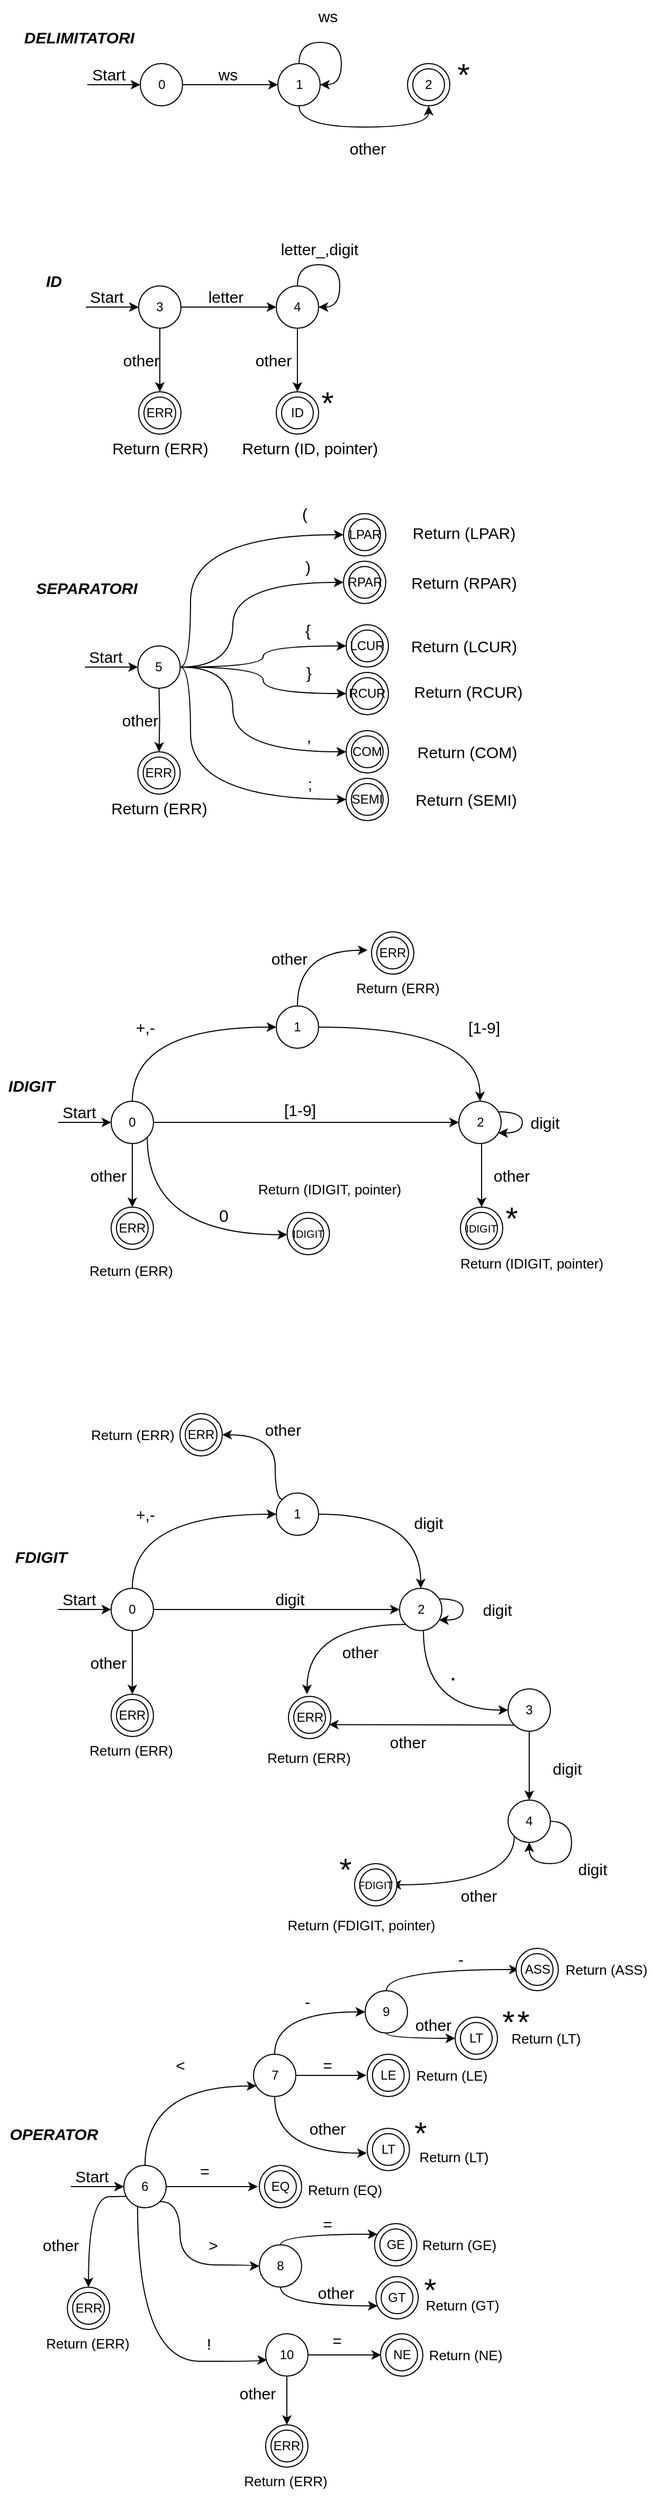 <mxfile version="22.0.4" type="device">
  <diagram name="Pagina-1" id="Bu1kH5modBo4AFv9VPBv">
    <mxGraphModel dx="1077" dy="1736" grid="1" gridSize="10" guides="1" tooltips="1" connect="1" arrows="1" fold="1" page="1" pageScale="1" pageWidth="827" pageHeight="1169" math="0" shadow="0">
      <root>
        <mxCell id="0" />
        <mxCell id="1" parent="0" />
        <mxCell id="PjZuuIiEIe1i-6Mp43BL-4" style="edgeStyle=orthogonalEdgeStyle;rounded=0;orthogonalLoop=1;jettySize=auto;html=1;entryX=0.5;entryY=0;entryDx=0;entryDy=0;" parent="1" source="PjZuuIiEIe1i-6Mp43BL-1" target="PjZuuIiEIe1i-6Mp43BL-5" edge="1">
          <mxGeometry relative="1" as="geometry">
            <mxPoint x="161" y="-120" as="targetPoint" />
          </mxGeometry>
        </mxCell>
        <mxCell id="PjZuuIiEIe1i-6Mp43BL-9" style="edgeStyle=orthogonalEdgeStyle;orthogonalLoop=1;jettySize=auto;html=1;curved=1;" parent="1" source="PjZuuIiEIe1i-6Mp43BL-1" edge="1">
          <mxGeometry relative="1" as="geometry">
            <mxPoint x="271" y="-180" as="targetPoint" />
          </mxGeometry>
        </mxCell>
        <mxCell id="PjZuuIiEIe1i-6Mp43BL-1" value="3" style="ellipse;whiteSpace=wrap;html=1;aspect=fixed;" parent="1" vertex="1">
          <mxGeometry x="141" y="-200" width="40" height="40" as="geometry" />
        </mxCell>
        <mxCell id="PjZuuIiEIe1i-6Mp43BL-2" value="" style="endArrow=classic;html=1;rounded=0;" parent="1" edge="1">
          <mxGeometry width="50" height="50" relative="1" as="geometry">
            <mxPoint x="91" y="-180" as="sourcePoint" />
            <mxPoint x="141" y="-180" as="targetPoint" />
          </mxGeometry>
        </mxCell>
        <mxCell id="PjZuuIiEIe1i-6Mp43BL-3" value="Start" style="text;html=1;strokeColor=none;fillColor=none;align=center;verticalAlign=middle;whiteSpace=wrap;rounded=0;fontSize=15;" parent="1" vertex="1">
          <mxGeometry x="91" y="-200" width="40" height="20" as="geometry" />
        </mxCell>
        <mxCell id="PjZuuIiEIe1i-6Mp43BL-5" value="" style="ellipse;whiteSpace=wrap;html=1;aspect=fixed;" parent="1" vertex="1">
          <mxGeometry x="141" y="-100" width="40" height="40" as="geometry" />
        </mxCell>
        <mxCell id="PjZuuIiEIe1i-6Mp43BL-6" value="ERR" style="ellipse;whiteSpace=wrap;html=1;aspect=fixed;" parent="1" vertex="1">
          <mxGeometry x="146" y="-95" width="30" height="30" as="geometry" />
        </mxCell>
        <mxCell id="PjZuuIiEIe1i-6Mp43BL-7" value="&lt;font style=&quot;font-size: 15px;&quot;&gt;Return (ERR)&lt;/font&gt;" style="text;html=1;strokeColor=none;fillColor=none;align=center;verticalAlign=middle;whiteSpace=wrap;rounded=0;fontSize=15;" parent="1" vertex="1">
          <mxGeometry x="114.75" y="-60" width="92.5" height="25" as="geometry" />
        </mxCell>
        <mxCell id="PjZuuIiEIe1i-6Mp43BL-8" value="other" style="text;html=1;strokeColor=none;fillColor=none;align=center;verticalAlign=middle;whiteSpace=wrap;rounded=0;fontSize=15;" parent="1" vertex="1">
          <mxGeometry x="121" y="-140" width="45" height="20" as="geometry" />
        </mxCell>
        <mxCell id="PjZuuIiEIe1i-6Mp43BL-10" value="4" style="ellipse;whiteSpace=wrap;html=1;aspect=fixed;" parent="1" vertex="1">
          <mxGeometry x="271" y="-200" width="40" height="40" as="geometry" />
        </mxCell>
        <mxCell id="PjZuuIiEIe1i-6Mp43BL-11" value="letter" style="text;html=1;strokeColor=none;fillColor=none;align=center;verticalAlign=middle;whiteSpace=wrap;rounded=0;fontSize=15;" parent="1" vertex="1">
          <mxGeometry x="201" y="-200" width="45" height="20" as="geometry" />
        </mxCell>
        <mxCell id="PjZuuIiEIe1i-6Mp43BL-22" style="edgeStyle=orthogonalEdgeStyle;shape=connector;curved=1;rounded=1;orthogonalLoop=1;jettySize=auto;html=1;labelBackgroundColor=default;strokeColor=default;align=center;verticalAlign=middle;fontFamily=Helvetica;fontSize=11;fontColor=default;endArrow=classic;" parent="1" edge="1">
          <mxGeometry relative="1" as="geometry">
            <mxPoint x="291" y="-100" as="targetPoint" />
            <mxPoint x="291" y="-160" as="sourcePoint" />
          </mxGeometry>
        </mxCell>
        <mxCell id="PjZuuIiEIe1i-6Mp43BL-17" value="letter_,digit" style="text;html=1;strokeColor=none;fillColor=none;align=center;verticalAlign=middle;whiteSpace=wrap;rounded=0;fontSize=15;fontFamily=Helvetica;fontColor=default;" parent="1" vertex="1">
          <mxGeometry x="282" y="-250" width="60" height="30" as="geometry" />
        </mxCell>
        <mxCell id="PjZuuIiEIe1i-6Mp43BL-23" value="" style="ellipse;whiteSpace=wrap;html=1;aspect=fixed;" parent="1" vertex="1">
          <mxGeometry x="271" y="-100" width="40" height="40" as="geometry" />
        </mxCell>
        <mxCell id="PjZuuIiEIe1i-6Mp43BL-24" value="ID" style="ellipse;whiteSpace=wrap;html=1;aspect=fixed;" parent="1" vertex="1">
          <mxGeometry x="276" y="-95" width="30" height="30" as="geometry" />
        </mxCell>
        <mxCell id="PjZuuIiEIe1i-6Mp43BL-25" value="&lt;font style=&quot;font-size: 15px;&quot;&gt;Return (ID, pointer)&lt;/font&gt;" style="text;html=1;strokeColor=none;fillColor=none;align=center;verticalAlign=middle;whiteSpace=wrap;rounded=0;fontSize=15;" parent="1" vertex="1">
          <mxGeometry x="233.5" y="-60" width="137.5" height="25" as="geometry" />
        </mxCell>
        <mxCell id="PjZuuIiEIe1i-6Mp43BL-26" value="other" style="text;html=1;strokeColor=none;fillColor=none;align=center;verticalAlign=middle;whiteSpace=wrap;rounded=0;fontSize=15;" parent="1" vertex="1">
          <mxGeometry x="246" y="-140" width="45" height="20" as="geometry" />
        </mxCell>
        <mxCell id="PjZuuIiEIe1i-6Mp43BL-34" value="&lt;font style=&quot;font-size: 30px;&quot;&gt;*&lt;/font&gt;" style="text;html=1;strokeColor=none;fillColor=none;align=center;verticalAlign=middle;whiteSpace=wrap;rounded=0;" parent="1" vertex="1">
          <mxGeometry x="297" y="-100" width="45" height="20" as="geometry" />
        </mxCell>
        <mxCell id="PjZuuIiEIe1i-6Mp43BL-44" style="edgeStyle=orthogonalEdgeStyle;shape=connector;curved=1;rounded=1;orthogonalLoop=1;jettySize=auto;html=1;entryX=1;entryY=0.5;entryDx=0;entryDy=0;labelBackgroundColor=default;strokeColor=default;align=center;verticalAlign=middle;fontFamily=Helvetica;fontSize=11;fontColor=default;endArrow=classic;" parent="1" source="PjZuuIiEIe1i-6Mp43BL-10" target="PjZuuIiEIe1i-6Mp43BL-10" edge="1">
          <mxGeometry relative="1" as="geometry" />
        </mxCell>
        <mxCell id="PjZuuIiEIe1i-6Mp43BL-59" style="edgeStyle=orthogonalEdgeStyle;shape=connector;rounded=0;orthogonalLoop=1;jettySize=auto;html=1;labelBackgroundColor=default;strokeColor=default;align=center;verticalAlign=middle;fontFamily=Helvetica;fontSize=11;fontColor=default;endArrow=classic;entryX=0.5;entryY=0;entryDx=0;entryDy=0;" parent="1" source="PjZuuIiEIe1i-6Mp43BL-45" target="PjZuuIiEIe1i-6Mp43BL-51" edge="1">
          <mxGeometry relative="1" as="geometry">
            <mxPoint x="135" y="660" as="targetPoint" />
          </mxGeometry>
        </mxCell>
        <mxCell id="PjZuuIiEIe1i-6Mp43BL-67" style="edgeStyle=orthogonalEdgeStyle;shape=connector;orthogonalLoop=1;jettySize=auto;html=1;exitX=0.5;exitY=0;exitDx=0;exitDy=0;entryX=0;entryY=0.5;entryDx=0;entryDy=0;labelBackgroundColor=default;strokeColor=default;align=center;verticalAlign=middle;fontFamily=Helvetica;fontSize=11;fontColor=default;endArrow=classic;curved=1;" parent="1" source="PjZuuIiEIe1i-6Mp43BL-45" target="PjZuuIiEIe1i-6Mp43BL-63" edge="1">
          <mxGeometry relative="1" as="geometry" />
        </mxCell>
        <mxCell id="PjZuuIiEIe1i-6Mp43BL-73" style="edgeStyle=orthogonalEdgeStyle;shape=connector;curved=1;rounded=1;orthogonalLoop=1;jettySize=auto;html=1;entryX=0;entryY=0.5;entryDx=0;entryDy=0;labelBackgroundColor=default;strokeColor=default;align=center;verticalAlign=middle;fontFamily=Helvetica;fontSize=11;fontColor=default;endArrow=classic;exitX=1;exitY=0.5;exitDx=0;exitDy=0;" parent="1" source="PjZuuIiEIe1i-6Mp43BL-45" target="PjZuuIiEIe1i-6Mp43BL-72" edge="1">
          <mxGeometry relative="1" as="geometry">
            <mxPoint x="310" y="590" as="sourcePoint" />
          </mxGeometry>
        </mxCell>
        <mxCell id="j9jJZM5w8-DEazhwD6ll-70" style="edgeStyle=orthogonalEdgeStyle;shape=connector;curved=1;rounded=1;orthogonalLoop=1;jettySize=auto;html=1;exitX=1;exitY=1;exitDx=0;exitDy=0;labelBackgroundColor=default;strokeColor=default;align=center;verticalAlign=middle;fontFamily=Helvetica;fontSize=11;fontColor=default;endArrow=classic;" parent="1" source="PjZuuIiEIe1i-6Mp43BL-45" target="j9jJZM5w8-DEazhwD6ll-69" edge="1">
          <mxGeometry relative="1" as="geometry">
            <Array as="points">
              <mxPoint x="149" y="696" />
            </Array>
          </mxGeometry>
        </mxCell>
        <mxCell id="PjZuuIiEIe1i-6Mp43BL-45" value="0" style="ellipse;whiteSpace=wrap;html=1;aspect=fixed;" parent="1" vertex="1">
          <mxGeometry x="115" y="570" width="40" height="40" as="geometry" />
        </mxCell>
        <mxCell id="PjZuuIiEIe1i-6Mp43BL-46" value="" style="endArrow=classic;html=1;rounded=0;" parent="1" edge="1">
          <mxGeometry width="50" height="50" relative="1" as="geometry">
            <mxPoint x="65" y="590" as="sourcePoint" />
            <mxPoint x="115" y="590" as="targetPoint" />
          </mxGeometry>
        </mxCell>
        <mxCell id="PjZuuIiEIe1i-6Mp43BL-47" value="Start" style="text;html=1;strokeColor=none;fillColor=none;align=center;verticalAlign=middle;whiteSpace=wrap;rounded=0;fontSize=15;" parent="1" vertex="1">
          <mxGeometry x="65" y="570" width="40" height="20" as="geometry" />
        </mxCell>
        <mxCell id="PjZuuIiEIe1i-6Mp43BL-48" value="&lt;b style=&quot;font-size: 15px;&quot;&gt;&lt;i style=&quot;font-size: 15px;&quot;&gt;IDIGIT&lt;/i&gt;&lt;/b&gt;" style="text;html=1;strokeColor=none;fillColor=none;align=center;verticalAlign=middle;whiteSpace=wrap;rounded=0;fontSize=15;fontFamily=Helvetica;fontColor=default;" parent="1" vertex="1">
          <mxGeometry x="10" y="540" width="60" height="30" as="geometry" />
        </mxCell>
        <mxCell id="PjZuuIiEIe1i-6Mp43BL-49" value="ID" style="text;html=1;strokeColor=none;fillColor=none;align=center;verticalAlign=middle;whiteSpace=wrap;rounded=0;fontSize=15;fontFamily=Helvetica;fontColor=default;fontStyle=3" parent="1" vertex="1">
          <mxGeometry x="31" y="-220" width="60" height="30" as="geometry" />
        </mxCell>
        <mxCell id="PjZuuIiEIe1i-6Mp43BL-51" value="" style="ellipse;whiteSpace=wrap;html=1;aspect=fixed;" parent="1" vertex="1">
          <mxGeometry x="115" y="670" width="40" height="40" as="geometry" />
        </mxCell>
        <mxCell id="PjZuuIiEIe1i-6Mp43BL-52" value="ERR" style="ellipse;whiteSpace=wrap;html=1;aspect=fixed;" parent="1" vertex="1">
          <mxGeometry x="120" y="675" width="30" height="30" as="geometry" />
        </mxCell>
        <mxCell id="PjZuuIiEIe1i-6Mp43BL-54" value="other" style="text;html=1;strokeColor=none;fillColor=none;align=center;verticalAlign=middle;whiteSpace=wrap;rounded=0;fontSize=15;" parent="1" vertex="1">
          <mxGeometry x="90" y="630" width="45" height="20" as="geometry" />
        </mxCell>
        <mxCell id="PjZuuIiEIe1i-6Mp43BL-61" value="+,-" style="text;html=1;strokeColor=none;fillColor=none;align=center;verticalAlign=middle;whiteSpace=wrap;rounded=0;fontSize=15;fontFamily=Helvetica;fontColor=default;" parent="1" vertex="1">
          <mxGeometry x="125" y="487.5" width="45" height="25" as="geometry" />
        </mxCell>
        <mxCell id="PjZuuIiEIe1i-6Mp43BL-80" style="edgeStyle=orthogonalEdgeStyle;shape=connector;curved=1;rounded=1;orthogonalLoop=1;jettySize=auto;html=1;entryX=0.5;entryY=0;entryDx=0;entryDy=0;labelBackgroundColor=default;strokeColor=default;align=center;verticalAlign=middle;fontFamily=Helvetica;fontSize=11;fontColor=default;endArrow=classic;exitX=1;exitY=0.5;exitDx=0;exitDy=0;" parent="1" source="PjZuuIiEIe1i-6Mp43BL-63" target="PjZuuIiEIe1i-6Mp43BL-72" edge="1">
          <mxGeometry relative="1" as="geometry">
            <mxPoint x="405.0" y="502.514" as="sourcePoint" />
          </mxGeometry>
        </mxCell>
        <mxCell id="PjZuuIiEIe1i-6Mp43BL-63" value="1" style="ellipse;whiteSpace=wrap;html=1;aspect=fixed;" parent="1" vertex="1">
          <mxGeometry x="271" y="480" width="40" height="40" as="geometry" />
        </mxCell>
        <mxCell id="PjZuuIiEIe1i-6Mp43BL-72" value="2" style="ellipse;whiteSpace=wrap;html=1;aspect=fixed;" parent="1" vertex="1">
          <mxGeometry x="443.5" y="570" width="40" height="40" as="geometry" />
        </mxCell>
        <mxCell id="PjZuuIiEIe1i-6Mp43BL-78" value="0" style="text;html=1;strokeColor=none;fillColor=none;align=center;verticalAlign=middle;whiteSpace=wrap;rounded=0;fontSize=16;fontFamily=Helvetica;fontColor=default;" parent="1" vertex="1">
          <mxGeometry x="199" y="665" width="45" height="25" as="geometry" />
        </mxCell>
        <mxCell id="PjZuuIiEIe1i-6Mp43BL-79" value="&lt;font style=&quot;font-size: 15px;&quot;&gt;[1-9]&lt;/font&gt;" style="text;html=1;strokeColor=none;fillColor=none;align=center;verticalAlign=middle;whiteSpace=wrap;rounded=0;fontSize=15;fontFamily=Helvetica;fontColor=default;" parent="1" vertex="1">
          <mxGeometry x="271" y="565" width="45" height="25" as="geometry" />
        </mxCell>
        <mxCell id="PjZuuIiEIe1i-6Mp43BL-81" value="&lt;font style=&quot;font-size: 15px;&quot;&gt;[1-9]&lt;/font&gt;" style="text;html=1;strokeColor=none;fillColor=none;align=center;verticalAlign=middle;whiteSpace=wrap;rounded=0;fontSize=15;fontFamily=Helvetica;fontColor=default;" parent="1" vertex="1">
          <mxGeometry x="445" y="487.5" width="45" height="25" as="geometry" />
        </mxCell>
        <mxCell id="PjZuuIiEIe1i-6Mp43BL-83" style="edgeStyle=orthogonalEdgeStyle;shape=connector;curved=1;rounded=1;orthogonalLoop=1;jettySize=auto;html=1;labelBackgroundColor=default;strokeColor=default;align=center;verticalAlign=middle;fontFamily=Helvetica;fontSize=11;fontColor=default;endArrow=classic;" parent="1" source="PjZuuIiEIe1i-6Mp43BL-72" target="PjZuuIiEIe1i-6Mp43BL-72" edge="1">
          <mxGeometry relative="1" as="geometry" />
        </mxCell>
        <mxCell id="PjZuuIiEIe1i-6Mp43BL-84" value="&lt;font style=&quot;font-size: 15px;&quot;&gt;digit&lt;/font&gt;" style="text;html=1;strokeColor=none;fillColor=none;align=center;verticalAlign=middle;whiteSpace=wrap;rounded=0;fontSize=15;fontFamily=Helvetica;fontColor=default;" parent="1" vertex="1">
          <mxGeometry x="495" y="575" width="60" height="30" as="geometry" />
        </mxCell>
        <mxCell id="PjZuuIiEIe1i-6Mp43BL-86" style="edgeStyle=orthogonalEdgeStyle;shape=connector;curved=1;rounded=1;orthogonalLoop=1;jettySize=auto;html=1;labelBackgroundColor=default;strokeColor=default;align=center;verticalAlign=middle;fontFamily=Helvetica;fontSize=11;fontColor=default;endArrow=classic;" parent="1" edge="1">
          <mxGeometry relative="1" as="geometry">
            <mxPoint x="465" y="670" as="targetPoint" />
            <mxPoint x="465" y="610" as="sourcePoint" />
          </mxGeometry>
        </mxCell>
        <mxCell id="PjZuuIiEIe1i-6Mp43BL-87" value="" style="ellipse;whiteSpace=wrap;html=1;aspect=fixed;" parent="1" vertex="1">
          <mxGeometry x="445" y="670" width="40" height="40" as="geometry" />
        </mxCell>
        <mxCell id="PjZuuIiEIe1i-6Mp43BL-88" value="&lt;font style=&quot;font-size: 10px;&quot;&gt;IDIGIT&lt;/font&gt;" style="ellipse;whiteSpace=wrap;html=1;aspect=fixed;" parent="1" vertex="1">
          <mxGeometry x="450" y="675" width="30" height="30" as="geometry" />
        </mxCell>
        <mxCell id="PjZuuIiEIe1i-6Mp43BL-89" value="&lt;font style=&quot;font-size: 13px;&quot;&gt;Return (IDIGIT, pointer)&lt;/font&gt;" style="text;html=1;strokeColor=none;fillColor=none;align=center;verticalAlign=middle;whiteSpace=wrap;rounded=0;fontSize=13;" parent="1" vertex="1">
          <mxGeometry x="440" y="700" width="145" height="45" as="geometry" />
        </mxCell>
        <mxCell id="PjZuuIiEIe1i-6Mp43BL-91" value="&lt;font style=&quot;font-size: 30px;&quot;&gt;*&lt;/font&gt;" style="text;html=1;strokeColor=none;fillColor=none;align=center;verticalAlign=middle;whiteSpace=wrap;rounded=0;" parent="1" vertex="1">
          <mxGeometry x="471" y="670" width="45" height="20" as="geometry" />
        </mxCell>
        <mxCell id="PjZuuIiEIe1i-6Mp43BL-96" value="" style="ellipse;whiteSpace=wrap;html=1;aspect=fixed;" parent="1" vertex="1">
          <mxGeometry x="361" y="410" width="40" height="40" as="geometry" />
        </mxCell>
        <mxCell id="PjZuuIiEIe1i-6Mp43BL-97" value="ERR" style="ellipse;whiteSpace=wrap;html=1;aspect=fixed;" parent="1" vertex="1">
          <mxGeometry x="366" y="415" width="30" height="30" as="geometry" />
        </mxCell>
        <mxCell id="PjZuuIiEIe1i-6Mp43BL-98" value="&lt;font style=&quot;font-size: 13px;&quot;&gt;Return (ERR)&lt;/font&gt;" style="text;html=1;strokeColor=none;fillColor=none;align=center;verticalAlign=middle;whiteSpace=wrap;rounded=0;fontSize=13;" parent="1" vertex="1">
          <mxGeometry x="345" y="450" width="81.5" height="25" as="geometry" />
        </mxCell>
        <mxCell id="PjZuuIiEIe1i-6Mp43BL-99" value="other" style="text;html=1;strokeColor=none;fillColor=none;align=center;verticalAlign=middle;whiteSpace=wrap;rounded=0;fontSize=15;" parent="1" vertex="1">
          <mxGeometry x="261" y="425" width="45" height="20" as="geometry" />
        </mxCell>
        <mxCell id="PjZuuIiEIe1i-6Mp43BL-102" style="edgeStyle=orthogonalEdgeStyle;shape=connector;curved=1;rounded=1;orthogonalLoop=1;jettySize=auto;html=1;entryX=-0.093;entryY=0.434;entryDx=0;entryDy=0;entryPerimeter=0;labelBackgroundColor=default;strokeColor=default;align=center;verticalAlign=middle;fontFamily=Helvetica;fontSize=11;fontColor=default;endArrow=classic;" parent="1" source="PjZuuIiEIe1i-6Mp43BL-63" target="PjZuuIiEIe1i-6Mp43BL-96" edge="1">
          <mxGeometry relative="1" as="geometry">
            <Array as="points">
              <mxPoint x="291" y="427" />
            </Array>
          </mxGeometry>
        </mxCell>
        <mxCell id="PjZuuIiEIe1i-6Mp43BL-113" value="other" style="text;html=1;strokeColor=none;fillColor=none;align=center;verticalAlign=middle;whiteSpace=wrap;rounded=0;fontSize=15;" parent="1" vertex="1">
          <mxGeometry x="471" y="630" width="45" height="20" as="geometry" />
        </mxCell>
        <mxCell id="PjZuuIiEIe1i-6Mp43BL-114" style="edgeStyle=orthogonalEdgeStyle;shape=connector;rounded=0;orthogonalLoop=1;jettySize=auto;html=1;labelBackgroundColor=default;strokeColor=default;align=center;verticalAlign=middle;fontFamily=Helvetica;fontSize=11;fontColor=default;endArrow=classic;entryX=0.5;entryY=0;entryDx=0;entryDy=0;" parent="1" source="PjZuuIiEIe1i-6Mp43BL-118" target="PjZuuIiEIe1i-6Mp43BL-122" edge="1">
          <mxGeometry relative="1" as="geometry">
            <mxPoint x="135" y="1120" as="targetPoint" />
          </mxGeometry>
        </mxCell>
        <mxCell id="PjZuuIiEIe1i-6Mp43BL-115" style="edgeStyle=orthogonalEdgeStyle;shape=connector;orthogonalLoop=1;jettySize=auto;html=1;exitX=0.5;exitY=0;exitDx=0;exitDy=0;entryX=0;entryY=0.5;entryDx=0;entryDy=0;labelBackgroundColor=default;strokeColor=default;align=center;verticalAlign=middle;fontFamily=Helvetica;fontSize=11;fontColor=default;endArrow=classic;curved=1;" parent="1" source="PjZuuIiEIe1i-6Mp43BL-118" target="PjZuuIiEIe1i-6Mp43BL-128" edge="1">
          <mxGeometry relative="1" as="geometry" />
        </mxCell>
        <mxCell id="PjZuuIiEIe1i-6Mp43BL-116" style="edgeStyle=orthogonalEdgeStyle;shape=connector;curved=1;rounded=1;orthogonalLoop=1;jettySize=auto;html=1;entryX=0;entryY=0.5;entryDx=0;entryDy=0;labelBackgroundColor=default;strokeColor=default;align=center;verticalAlign=middle;fontFamily=Helvetica;fontSize=11;fontColor=default;endArrow=classic;exitX=1;exitY=0.5;exitDx=0;exitDy=0;" parent="1" source="PjZuuIiEIe1i-6Mp43BL-118" target="PjZuuIiEIe1i-6Mp43BL-129" edge="1">
          <mxGeometry relative="1" as="geometry">
            <mxPoint x="310" y="1050" as="sourcePoint" />
          </mxGeometry>
        </mxCell>
        <mxCell id="PjZuuIiEIe1i-6Mp43BL-118" value="0" style="ellipse;whiteSpace=wrap;html=1;aspect=fixed;" parent="1" vertex="1">
          <mxGeometry x="115" y="1030" width="40" height="40" as="geometry" />
        </mxCell>
        <mxCell id="PjZuuIiEIe1i-6Mp43BL-119" value="" style="endArrow=classic;html=1;rounded=0;" parent="1" edge="1">
          <mxGeometry width="50" height="50" relative="1" as="geometry">
            <mxPoint x="65" y="1050" as="sourcePoint" />
            <mxPoint x="115" y="1050" as="targetPoint" />
          </mxGeometry>
        </mxCell>
        <mxCell id="PjZuuIiEIe1i-6Mp43BL-120" value="Start" style="text;html=1;strokeColor=none;fillColor=none;align=center;verticalAlign=middle;whiteSpace=wrap;rounded=0;fontSize=15;" parent="1" vertex="1">
          <mxGeometry x="65" y="1030" width="40" height="20" as="geometry" />
        </mxCell>
        <mxCell id="PjZuuIiEIe1i-6Mp43BL-121" value="&lt;b style=&quot;font-size: 15px;&quot;&gt;&lt;i style=&quot;font-size: 15px;&quot;&gt;FDIGIT&lt;/i&gt;&lt;/b&gt;" style="text;html=1;strokeColor=none;fillColor=none;align=center;verticalAlign=middle;whiteSpace=wrap;rounded=0;fontSize=15;fontFamily=Helvetica;fontColor=default;" parent="1" vertex="1">
          <mxGeometry x="19" y="985" width="60" height="30" as="geometry" />
        </mxCell>
        <mxCell id="PjZuuIiEIe1i-6Mp43BL-122" value="" style="ellipse;whiteSpace=wrap;html=1;aspect=fixed;" parent="1" vertex="1">
          <mxGeometry x="115" y="1130" width="40" height="40" as="geometry" />
        </mxCell>
        <mxCell id="PjZuuIiEIe1i-6Mp43BL-123" value="ERR" style="ellipse;whiteSpace=wrap;html=1;aspect=fixed;" parent="1" vertex="1">
          <mxGeometry x="120" y="1135" width="30" height="30" as="geometry" />
        </mxCell>
        <mxCell id="PjZuuIiEIe1i-6Mp43BL-124" value="&lt;font style=&quot;font-size: 13px;&quot;&gt;Return (ERR)&lt;/font&gt;" style="text;html=1;strokeColor=none;fillColor=none;align=center;verticalAlign=middle;whiteSpace=wrap;rounded=0;fontSize=13;" parent="1" vertex="1">
          <mxGeometry x="90" y="1165" width="87.5" height="35" as="geometry" />
        </mxCell>
        <mxCell id="PjZuuIiEIe1i-6Mp43BL-125" value="other" style="text;html=1;strokeColor=none;fillColor=none;align=center;verticalAlign=middle;whiteSpace=wrap;rounded=0;fontSize=15;" parent="1" vertex="1">
          <mxGeometry x="90" y="1090" width="45" height="20" as="geometry" />
        </mxCell>
        <mxCell id="PjZuuIiEIe1i-6Mp43BL-126" value="+,-" style="text;html=1;strokeColor=none;fillColor=none;align=center;verticalAlign=middle;whiteSpace=wrap;rounded=0;fontSize=15;fontFamily=Helvetica;fontColor=default;" parent="1" vertex="1">
          <mxGeometry x="125" y="947.5" width="45" height="25" as="geometry" />
        </mxCell>
        <mxCell id="PjZuuIiEIe1i-6Mp43BL-127" style="edgeStyle=orthogonalEdgeStyle;shape=connector;curved=1;rounded=1;orthogonalLoop=1;jettySize=auto;html=1;entryX=0.5;entryY=0;entryDx=0;entryDy=0;labelBackgroundColor=default;strokeColor=default;align=center;verticalAlign=middle;fontFamily=Helvetica;fontSize=11;fontColor=default;endArrow=classic;exitX=1;exitY=0.5;exitDx=0;exitDy=0;" parent="1" source="PjZuuIiEIe1i-6Mp43BL-128" target="PjZuuIiEIe1i-6Mp43BL-129" edge="1">
          <mxGeometry relative="1" as="geometry">
            <mxPoint x="405.0" y="962.514" as="sourcePoint" />
          </mxGeometry>
        </mxCell>
        <mxCell id="PjZuuIiEIe1i-6Mp43BL-155" style="edgeStyle=orthogonalEdgeStyle;shape=connector;curved=1;rounded=1;orthogonalLoop=1;jettySize=auto;html=1;entryX=1;entryY=0.5;entryDx=0;entryDy=0;labelBackgroundColor=default;strokeColor=default;align=center;verticalAlign=middle;fontFamily=Helvetica;fontSize=11;fontColor=default;endArrow=classic;exitX=0;exitY=0;exitDx=0;exitDy=0;" parent="1" source="PjZuuIiEIe1i-6Mp43BL-128" target="PjZuuIiEIe1i-6Mp43BL-142" edge="1">
          <mxGeometry relative="1" as="geometry">
            <Array as="points">
              <mxPoint x="270" y="946" />
              <mxPoint x="270" y="885" />
            </Array>
          </mxGeometry>
        </mxCell>
        <mxCell id="PjZuuIiEIe1i-6Mp43BL-128" value="1" style="ellipse;whiteSpace=wrap;html=1;aspect=fixed;" parent="1" vertex="1">
          <mxGeometry x="271" y="940" width="40" height="40" as="geometry" />
        </mxCell>
        <mxCell id="PjZuuIiEIe1i-6Mp43BL-208" style="edgeStyle=orthogonalEdgeStyle;shape=connector;curved=1;rounded=1;orthogonalLoop=1;jettySize=auto;html=1;exitX=0;exitY=1;exitDx=0;exitDy=0;labelBackgroundColor=default;strokeColor=default;align=center;verticalAlign=middle;fontFamily=Helvetica;fontSize=11;fontColor=default;endArrow=classic;" parent="1" source="PjZuuIiEIe1i-6Mp43BL-129" edge="1">
          <mxGeometry relative="1" as="geometry">
            <mxPoint x="300" y="1130" as="targetPoint" />
          </mxGeometry>
        </mxCell>
        <mxCell id="PjZuuIiEIe1i-6Mp43BL-129" value="2" style="ellipse;whiteSpace=wrap;html=1;aspect=fixed;" parent="1" vertex="1">
          <mxGeometry x="387.5" y="1030" width="40" height="40" as="geometry" />
        </mxCell>
        <mxCell id="PjZuuIiEIe1i-6Mp43BL-134" style="edgeStyle=orthogonalEdgeStyle;shape=connector;curved=1;rounded=1;orthogonalLoop=1;jettySize=auto;html=1;labelBackgroundColor=default;strokeColor=default;align=center;verticalAlign=middle;fontFamily=Helvetica;fontSize=11;fontColor=default;endArrow=classic;" parent="1" source="PjZuuIiEIe1i-6Mp43BL-129" target="PjZuuIiEIe1i-6Mp43BL-129" edge="1">
          <mxGeometry relative="1" as="geometry" />
        </mxCell>
        <mxCell id="PjZuuIiEIe1i-6Mp43BL-135" value="&lt;font style=&quot;font-size: 15px;&quot;&gt;digit&lt;/font&gt;" style="text;html=1;strokeColor=none;fillColor=none;align=center;verticalAlign=middle;whiteSpace=wrap;rounded=0;fontSize=15;fontFamily=Helvetica;fontColor=default;" parent="1" vertex="1">
          <mxGeometry x="450" y="1035" width="60" height="30" as="geometry" />
        </mxCell>
        <mxCell id="PjZuuIiEIe1i-6Mp43BL-142" value="" style="ellipse;whiteSpace=wrap;html=1;aspect=fixed;" parent="1" vertex="1">
          <mxGeometry x="180" y="865" width="40" height="40" as="geometry" />
        </mxCell>
        <mxCell id="PjZuuIiEIe1i-6Mp43BL-143" value="ERR" style="ellipse;whiteSpace=wrap;html=1;aspect=fixed;" parent="1" vertex="1">
          <mxGeometry x="185" y="870" width="30" height="30" as="geometry" />
        </mxCell>
        <mxCell id="PjZuuIiEIe1i-6Mp43BL-144" value="&lt;font style=&quot;font-size: 13px;&quot;&gt;Return (ERR)&lt;/font&gt;" style="text;html=1;strokeColor=none;fillColor=none;align=center;verticalAlign=middle;whiteSpace=wrap;rounded=0;fontSize=13;" parent="1" vertex="1">
          <mxGeometry x="93.75" y="865" width="82.5" height="40" as="geometry" />
        </mxCell>
        <mxCell id="PjZuuIiEIe1i-6Mp43BL-145" value="other" style="text;html=1;strokeColor=none;fillColor=none;align=center;verticalAlign=middle;whiteSpace=wrap;rounded=0;fontSize=15;" parent="1" vertex="1">
          <mxGeometry x="255" y="870" width="45" height="20" as="geometry" />
        </mxCell>
        <mxCell id="PjZuuIiEIe1i-6Mp43BL-168" style="edgeStyle=orthogonalEdgeStyle;shape=connector;curved=1;rounded=1;orthogonalLoop=1;jettySize=auto;html=1;labelBackgroundColor=default;strokeColor=default;align=center;verticalAlign=middle;fontFamily=Helvetica;fontSize=11;fontColor=default;endArrow=classic;" parent="1" source="PjZuuIiEIe1i-6Mp43BL-161" edge="1">
          <mxGeometry relative="1" as="geometry">
            <mxPoint x="510" y="1230" as="targetPoint" />
          </mxGeometry>
        </mxCell>
        <mxCell id="PjZuuIiEIe1i-6Mp43BL-161" value="3" style="ellipse;whiteSpace=wrap;html=1;aspect=fixed;" parent="1" vertex="1">
          <mxGeometry x="490" y="1125" width="40" height="40" as="geometry" />
        </mxCell>
        <mxCell id="PjZuuIiEIe1i-6Mp43BL-163" style="edgeStyle=orthogonalEdgeStyle;shape=connector;curved=1;rounded=1;orthogonalLoop=1;jettySize=auto;html=1;entryX=0;entryY=0.5;entryDx=0;entryDy=0;labelBackgroundColor=default;strokeColor=default;align=center;verticalAlign=middle;fontFamily=Helvetica;fontSize=11;fontColor=default;endArrow=classic;" parent="1" source="PjZuuIiEIe1i-6Mp43BL-129" target="PjZuuIiEIe1i-6Mp43BL-161" edge="1">
          <mxGeometry relative="1" as="geometry">
            <Array as="points">
              <mxPoint x="410" y="1145" />
            </Array>
          </mxGeometry>
        </mxCell>
        <mxCell id="PjZuuIiEIe1i-6Mp43BL-166" value="&lt;font style=&quot;font-size: 22px;&quot;&gt;.&lt;/font&gt;" style="text;html=1;strokeColor=none;fillColor=none;align=center;verticalAlign=middle;whiteSpace=wrap;rounded=0;fontSize=11;fontFamily=Helvetica;fontColor=default;" parent="1" vertex="1">
          <mxGeometry x="427.5" y="1100" width="20" height="20" as="geometry" />
        </mxCell>
        <mxCell id="PjZuuIiEIe1i-6Mp43BL-214" style="edgeStyle=orthogonalEdgeStyle;shape=connector;curved=1;rounded=1;orthogonalLoop=1;jettySize=auto;html=1;exitX=0;exitY=1;exitDx=0;exitDy=0;entryX=1;entryY=0.5;entryDx=0;entryDy=0;labelBackgroundColor=default;strokeColor=default;align=center;verticalAlign=middle;fontFamily=Helvetica;fontSize=11;fontColor=default;endArrow=classic;" parent="1" source="PjZuuIiEIe1i-6Mp43BL-169" target="PjZuuIiEIe1i-6Mp43BL-199" edge="1">
          <mxGeometry relative="1" as="geometry">
            <Array as="points">
              <mxPoint x="496" y="1310" />
            </Array>
          </mxGeometry>
        </mxCell>
        <mxCell id="PjZuuIiEIe1i-6Mp43BL-169" value="4" style="ellipse;whiteSpace=wrap;html=1;aspect=fixed;" parent="1" vertex="1">
          <mxGeometry x="490" y="1230" width="40" height="40" as="geometry" />
        </mxCell>
        <mxCell id="PjZuuIiEIe1i-6Mp43BL-171" value="&lt;font style=&quot;font-size: 15px;&quot;&gt;digit&lt;/font&gt;" style="text;html=1;strokeColor=none;fillColor=none;align=center;verticalAlign=middle;whiteSpace=wrap;rounded=0;fontSize=15;fontFamily=Helvetica;fontColor=default;" parent="1" vertex="1">
          <mxGeometry x="516" y="1185" width="60" height="30" as="geometry" />
        </mxCell>
        <mxCell id="PjZuuIiEIe1i-6Mp43BL-176" style="edgeStyle=orthogonalEdgeStyle;shape=connector;curved=1;rounded=1;orthogonalLoop=1;jettySize=auto;html=1;exitX=1;exitY=0.5;exitDx=0;exitDy=0;labelBackgroundColor=default;strokeColor=default;align=center;verticalAlign=middle;fontFamily=Helvetica;fontSize=11;fontColor=default;endArrow=classic;" parent="1" source="PjZuuIiEIe1i-6Mp43BL-169" target="PjZuuIiEIe1i-6Mp43BL-169" edge="1">
          <mxGeometry relative="1" as="geometry" />
        </mxCell>
        <mxCell id="PjZuuIiEIe1i-6Mp43BL-177" value="&lt;font style=&quot;font-size: 15px;&quot;&gt;digit&lt;/font&gt;" style="text;html=1;strokeColor=none;fillColor=none;align=center;verticalAlign=middle;whiteSpace=wrap;rounded=0;fontSize=15;fontFamily=Helvetica;fontColor=default;" parent="1" vertex="1">
          <mxGeometry x="540" y="1280" width="60" height="30" as="geometry" />
        </mxCell>
        <mxCell id="PjZuuIiEIe1i-6Mp43BL-186" value="&lt;font style=&quot;font-size: 15px;&quot;&gt;digit&lt;/font&gt;" style="text;html=1;strokeColor=none;fillColor=none;align=center;verticalAlign=middle;whiteSpace=wrap;rounded=0;fontSize=15;fontFamily=Helvetica;fontColor=default;" parent="1" vertex="1">
          <mxGeometry x="253.5" y="1022.5" width="60" height="35" as="geometry" />
        </mxCell>
        <mxCell id="PjZuuIiEIe1i-6Mp43BL-187" value="&lt;font style=&quot;font-size: 15px;&quot;&gt;digit&lt;/font&gt;" style="text;html=1;strokeColor=none;fillColor=none;align=center;verticalAlign=middle;whiteSpace=wrap;rounded=0;fontSize=15;fontFamily=Helvetica;fontColor=default;" parent="1" vertex="1">
          <mxGeometry x="385" y="950" width="60" height="35" as="geometry" />
        </mxCell>
        <mxCell id="PjZuuIiEIe1i-6Mp43BL-198" value="" style="ellipse;whiteSpace=wrap;html=1;aspect=fixed;" parent="1" vertex="1">
          <mxGeometry x="345" y="1290" width="40" height="40" as="geometry" />
        </mxCell>
        <mxCell id="PjZuuIiEIe1i-6Mp43BL-199" value="&lt;font style=&quot;font-size: 10px;&quot;&gt;FDIGIT&lt;/font&gt;" style="ellipse;whiteSpace=wrap;html=1;aspect=fixed;" parent="1" vertex="1">
          <mxGeometry x="350" y="1295" width="30" height="30" as="geometry" />
        </mxCell>
        <mxCell id="PjZuuIiEIe1i-6Mp43BL-200" value="&lt;font style=&quot;font-size: 13px;&quot;&gt;Return (FDIGIT, pointer)&lt;/font&gt;" style="text;html=1;strokeColor=none;fillColor=none;align=center;verticalAlign=middle;whiteSpace=wrap;rounded=0;fontSize=13;" parent="1" vertex="1">
          <mxGeometry x="280" y="1325" width="143" height="45" as="geometry" />
        </mxCell>
        <mxCell id="PjZuuIiEIe1i-6Mp43BL-201" value="&lt;font style=&quot;font-size: 30px;&quot;&gt;*&lt;/font&gt;" style="text;html=1;strokeColor=none;fillColor=none;align=center;verticalAlign=middle;whiteSpace=wrap;rounded=0;" parent="1" vertex="1">
          <mxGeometry x="313.5" y="1285" width="45" height="20" as="geometry" />
        </mxCell>
        <mxCell id="PjZuuIiEIe1i-6Mp43BL-202" value="&lt;font style=&quot;font-size: 15px;&quot;&gt;other&lt;/font&gt;" style="text;html=1;strokeColor=none;fillColor=none;align=center;verticalAlign=middle;whiteSpace=wrap;rounded=0;fontSize=15;" parent="1" vertex="1">
          <mxGeometry x="440" y="1310" width="45" height="20" as="geometry" />
        </mxCell>
        <mxCell id="PjZuuIiEIe1i-6Mp43BL-205" value="" style="ellipse;whiteSpace=wrap;html=1;aspect=fixed;" parent="1" vertex="1">
          <mxGeometry x="282.5" y="1132" width="40" height="40" as="geometry" />
        </mxCell>
        <mxCell id="PjZuuIiEIe1i-6Mp43BL-206" value="ERR" style="ellipse;whiteSpace=wrap;html=1;aspect=fixed;" parent="1" vertex="1">
          <mxGeometry x="287.5" y="1137" width="30" height="30" as="geometry" />
        </mxCell>
        <mxCell id="PjZuuIiEIe1i-6Mp43BL-210" value="&lt;font style=&quot;font-size: 15px;&quot;&gt;other&lt;/font&gt;" style="text;html=1;strokeColor=none;fillColor=none;align=center;verticalAlign=middle;whiteSpace=wrap;rounded=0;" parent="1" vertex="1">
          <mxGeometry x="372.5" y="1165" width="45" height="20" as="geometry" />
        </mxCell>
        <mxCell id="PjZuuIiEIe1i-6Mp43BL-211" value="&lt;font style=&quot;font-size: 15px;&quot;&gt;other&lt;/font&gt;" style="text;html=1;strokeColor=none;fillColor=none;align=center;verticalAlign=middle;whiteSpace=wrap;rounded=0;fontSize=15;" parent="1" vertex="1">
          <mxGeometry x="327.5" y="1080" width="45" height="20" as="geometry" />
        </mxCell>
        <mxCell id="PjZuuIiEIe1i-6Mp43BL-216" style="edgeStyle=orthogonalEdgeStyle;shape=connector;curved=1;rounded=1;orthogonalLoop=1;jettySize=auto;html=1;exitX=0;exitY=1;exitDx=0;exitDy=0;entryX=0.958;entryY=0.667;entryDx=0;entryDy=0;entryPerimeter=0;labelBackgroundColor=default;strokeColor=default;align=center;verticalAlign=middle;fontFamily=Helvetica;fontSize=11;fontColor=default;endArrow=classic;" parent="1" source="PjZuuIiEIe1i-6Mp43BL-161" target="PjZuuIiEIe1i-6Mp43BL-205" edge="1">
          <mxGeometry relative="1" as="geometry" />
        </mxCell>
        <mxCell id="PjZuuIiEIe1i-6Mp43BL-217" value="&lt;font style=&quot;font-size: 13px;&quot;&gt;Return (ERR)&lt;/font&gt;" style="text;html=1;strokeColor=none;fillColor=none;align=center;verticalAlign=middle;whiteSpace=wrap;rounded=0;fontSize=13;" parent="1" vertex="1">
          <mxGeometry x="257.5" y="1172" width="87.5" height="35" as="geometry" />
        </mxCell>
        <mxCell id="PjZuuIiEIe1i-6Mp43BL-218" value="&lt;font style=&quot;font-size: 13px;&quot;&gt;Return (ERR)&lt;/font&gt;" style="text;html=1;strokeColor=none;fillColor=none;align=center;verticalAlign=middle;whiteSpace=wrap;rounded=0;fontSize=13;" parent="1" vertex="1">
          <mxGeometry x="90" y="715" width="87.5" height="30" as="geometry" />
        </mxCell>
        <mxCell id="j9jJZM5w8-DEazhwD6ll-69" value="" style="ellipse;whiteSpace=wrap;html=1;aspect=fixed;fontFamily=Helvetica;fontSize=11;fontColor=default;" parent="1" vertex="1">
          <mxGeometry x="281.25" y="675" width="40" height="40" as="geometry" />
        </mxCell>
        <mxCell id="j9jJZM5w8-DEazhwD6ll-71" value="&lt;font style=&quot;font-size: 10px;&quot;&gt;IDIGIT&lt;/font&gt;" style="ellipse;whiteSpace=wrap;html=1;aspect=fixed;fontFamily=Helvetica;fontSize=11;fontColor=default;" parent="1" vertex="1">
          <mxGeometry x="286.75" y="680.5" width="29" height="29" as="geometry" />
        </mxCell>
        <mxCell id="RC1J0I_5zovOuxV37Q9L-6" value="&lt;font style=&quot;font-size: 13px;&quot;&gt;Return (IDIGIT, pointer)&lt;/font&gt;" style="text;html=1;strokeColor=none;fillColor=none;align=center;verticalAlign=middle;whiteSpace=wrap;rounded=0;fontSize=13;" vertex="1" parent="1">
          <mxGeometry x="250" y="630" width="142.5" height="45" as="geometry" />
        </mxCell>
        <mxCell id="RC1J0I_5zovOuxV37Q9L-21" style="edgeStyle=orthogonalEdgeStyle;orthogonalLoop=1;jettySize=auto;html=1;curved=1;" edge="1" parent="1" source="RC1J0I_5zovOuxV37Q9L-22">
          <mxGeometry relative="1" as="geometry">
            <mxPoint x="272.5" y="-390" as="targetPoint" />
          </mxGeometry>
        </mxCell>
        <mxCell id="RC1J0I_5zovOuxV37Q9L-22" value="0" style="ellipse;whiteSpace=wrap;html=1;aspect=fixed;" vertex="1" parent="1">
          <mxGeometry x="142.5" y="-410" width="40" height="40" as="geometry" />
        </mxCell>
        <mxCell id="RC1J0I_5zovOuxV37Q9L-23" value="" style="endArrow=classic;html=1;rounded=0;" edge="1" parent="1">
          <mxGeometry width="50" height="50" relative="1" as="geometry">
            <mxPoint x="92.5" y="-390" as="sourcePoint" />
            <mxPoint x="142.5" y="-390" as="targetPoint" />
          </mxGeometry>
        </mxCell>
        <mxCell id="RC1J0I_5zovOuxV37Q9L-24" value="Start" style="text;html=1;strokeColor=none;fillColor=none;align=center;verticalAlign=middle;whiteSpace=wrap;rounded=0;fontSize=15;" vertex="1" parent="1">
          <mxGeometry x="92.5" y="-410" width="40" height="20" as="geometry" />
        </mxCell>
        <mxCell id="RC1J0I_5zovOuxV37Q9L-35" style="edgeStyle=orthogonalEdgeStyle;shape=connector;curved=1;rounded=1;orthogonalLoop=1;jettySize=auto;html=1;entryX=0.5;entryY=1;entryDx=0;entryDy=0;labelBackgroundColor=default;strokeColor=default;align=center;verticalAlign=middle;fontFamily=Helvetica;fontSize=11;fontColor=default;endArrow=classic;" edge="1" parent="1" source="RC1J0I_5zovOuxV37Q9L-25" target="RC1J0I_5zovOuxV37Q9L-31">
          <mxGeometry relative="1" as="geometry">
            <Array as="points">
              <mxPoint x="293" y="-350" />
              <mxPoint x="415" y="-350" />
            </Array>
          </mxGeometry>
        </mxCell>
        <mxCell id="RC1J0I_5zovOuxV37Q9L-25" value="1" style="ellipse;whiteSpace=wrap;html=1;aspect=fixed;" vertex="1" parent="1">
          <mxGeometry x="272.5" y="-410" width="40" height="40" as="geometry" />
        </mxCell>
        <mxCell id="RC1J0I_5zovOuxV37Q9L-26" value="ws" style="text;html=1;strokeColor=none;fillColor=none;align=center;verticalAlign=middle;whiteSpace=wrap;rounded=0;fontSize=15;" vertex="1" parent="1">
          <mxGeometry x="202.5" y="-410" width="45" height="20" as="geometry" />
        </mxCell>
        <mxCell id="RC1J0I_5zovOuxV37Q9L-27" value="ws" style="text;html=1;strokeColor=none;fillColor=none;align=center;verticalAlign=middle;whiteSpace=wrap;rounded=0;fontSize=15;fontFamily=Helvetica;fontColor=default;" vertex="1" parent="1">
          <mxGeometry x="289.5" y="-470" width="60" height="30" as="geometry" />
        </mxCell>
        <mxCell id="RC1J0I_5zovOuxV37Q9L-28" style="edgeStyle=orthogonalEdgeStyle;shape=connector;curved=1;rounded=1;orthogonalLoop=1;jettySize=auto;html=1;entryX=1;entryY=0.5;entryDx=0;entryDy=0;labelBackgroundColor=default;strokeColor=default;align=center;verticalAlign=middle;fontFamily=Helvetica;fontSize=11;fontColor=default;endArrow=classic;" edge="1" parent="1" source="RC1J0I_5zovOuxV37Q9L-25" target="RC1J0I_5zovOuxV37Q9L-25">
          <mxGeometry relative="1" as="geometry" />
        </mxCell>
        <mxCell id="RC1J0I_5zovOuxV37Q9L-29" value="DELIMITATORI" style="text;html=1;strokeColor=none;fillColor=none;align=center;verticalAlign=middle;whiteSpace=wrap;rounded=0;fontSize=15;fontFamily=Helvetica;fontColor=default;fontStyle=3" vertex="1" parent="1">
          <mxGeometry x="54.75" y="-450" width="60" height="30" as="geometry" />
        </mxCell>
        <mxCell id="RC1J0I_5zovOuxV37Q9L-31" value="" style="ellipse;whiteSpace=wrap;html=1;aspect=fixed;" vertex="1" parent="1">
          <mxGeometry x="395" y="-410" width="40" height="40" as="geometry" />
        </mxCell>
        <mxCell id="RC1J0I_5zovOuxV37Q9L-32" value="2" style="ellipse;whiteSpace=wrap;html=1;aspect=fixed;" vertex="1" parent="1">
          <mxGeometry x="400" y="-405" width="30" height="30" as="geometry" />
        </mxCell>
        <mxCell id="RC1J0I_5zovOuxV37Q9L-33" value="&lt;font style=&quot;font-size: 30px;&quot;&gt;*&lt;/font&gt;" style="text;html=1;strokeColor=none;fillColor=none;align=center;verticalAlign=middle;whiteSpace=wrap;rounded=0;" vertex="1" parent="1">
          <mxGeometry x="435" y="-410" width="26" height="20" as="geometry" />
        </mxCell>
        <mxCell id="RC1J0I_5zovOuxV37Q9L-36" value="other" style="text;html=1;strokeColor=none;fillColor=none;align=center;verticalAlign=middle;whiteSpace=wrap;rounded=0;fontSize=15;" vertex="1" parent="1">
          <mxGeometry x="334.5" y="-340" width="45" height="20" as="geometry" />
        </mxCell>
        <mxCell id="RC1J0I_5zovOuxV37Q9L-79" style="edgeStyle=orthogonalEdgeStyle;shape=connector;curved=1;rounded=1;orthogonalLoop=1;jettySize=auto;html=1;entryX=0;entryY=0.5;entryDx=0;entryDy=0;labelBackgroundColor=default;strokeColor=default;align=center;verticalAlign=middle;fontFamily=Helvetica;fontSize=11;fontColor=default;endArrow=classic;" edge="1" parent="1" source="RC1J0I_5zovOuxV37Q9L-38" target="RC1J0I_5zovOuxV37Q9L-77">
          <mxGeometry relative="1" as="geometry">
            <Array as="points">
              <mxPoint x="190" y="160" />
              <mxPoint x="190" y="35" />
            </Array>
          </mxGeometry>
        </mxCell>
        <mxCell id="RC1J0I_5zovOuxV37Q9L-80" style="edgeStyle=orthogonalEdgeStyle;shape=connector;curved=1;rounded=1;orthogonalLoop=1;jettySize=auto;html=1;labelBackgroundColor=default;strokeColor=default;align=center;verticalAlign=middle;fontFamily=Helvetica;fontSize=11;fontColor=default;endArrow=classic;entryX=0;entryY=0.5;entryDx=0;entryDy=0;" edge="1" parent="1" source="RC1J0I_5zovOuxV37Q9L-38" target="RC1J0I_5zovOuxV37Q9L-75">
          <mxGeometry relative="1" as="geometry">
            <mxPoint x="330" y="80" as="targetPoint" />
            <Array as="points">
              <mxPoint x="230" y="160" />
              <mxPoint x="230" y="80" />
            </Array>
          </mxGeometry>
        </mxCell>
        <mxCell id="RC1J0I_5zovOuxV37Q9L-81" style="edgeStyle=orthogonalEdgeStyle;shape=connector;curved=1;rounded=1;orthogonalLoop=1;jettySize=auto;html=1;entryX=0;entryY=0.5;entryDx=0;entryDy=0;labelBackgroundColor=default;strokeColor=default;align=center;verticalAlign=middle;fontFamily=Helvetica;fontSize=11;fontColor=default;endArrow=classic;" edge="1" parent="1" source="RC1J0I_5zovOuxV37Q9L-38" target="RC1J0I_5zovOuxV37Q9L-73">
          <mxGeometry relative="1" as="geometry" />
        </mxCell>
        <mxCell id="RC1J0I_5zovOuxV37Q9L-82" style="edgeStyle=orthogonalEdgeStyle;shape=connector;curved=1;rounded=1;orthogonalLoop=1;jettySize=auto;html=1;entryX=0;entryY=0.5;entryDx=0;entryDy=0;labelBackgroundColor=default;strokeColor=default;align=center;verticalAlign=middle;fontFamily=Helvetica;fontSize=11;fontColor=default;endArrow=classic;" edge="1" parent="1" source="RC1J0I_5zovOuxV37Q9L-38" target="RC1J0I_5zovOuxV37Q9L-71">
          <mxGeometry relative="1" as="geometry" />
        </mxCell>
        <mxCell id="RC1J0I_5zovOuxV37Q9L-83" style="edgeStyle=orthogonalEdgeStyle;shape=connector;curved=1;rounded=1;orthogonalLoop=1;jettySize=auto;html=1;entryX=0;entryY=0.5;entryDx=0;entryDy=0;labelBackgroundColor=default;strokeColor=default;align=center;verticalAlign=middle;fontFamily=Helvetica;fontSize=11;fontColor=default;endArrow=classic;" edge="1" parent="1" source="RC1J0I_5zovOuxV37Q9L-38" target="RC1J0I_5zovOuxV37Q9L-69">
          <mxGeometry relative="1" as="geometry">
            <Array as="points">
              <mxPoint x="230" y="160" />
              <mxPoint x="230" y="240" />
            </Array>
          </mxGeometry>
        </mxCell>
        <mxCell id="RC1J0I_5zovOuxV37Q9L-84" style="edgeStyle=orthogonalEdgeStyle;shape=connector;curved=1;rounded=1;orthogonalLoop=1;jettySize=auto;html=1;entryX=0;entryY=0.5;entryDx=0;entryDy=0;labelBackgroundColor=default;strokeColor=default;align=center;verticalAlign=middle;fontFamily=Helvetica;fontSize=11;fontColor=default;endArrow=classic;" edge="1" parent="1" source="RC1J0I_5zovOuxV37Q9L-38" target="RC1J0I_5zovOuxV37Q9L-66">
          <mxGeometry relative="1" as="geometry">
            <Array as="points">
              <mxPoint x="190" y="160" />
              <mxPoint x="190" y="285" />
            </Array>
          </mxGeometry>
        </mxCell>
        <mxCell id="RC1J0I_5zovOuxV37Q9L-38" value="5" style="ellipse;whiteSpace=wrap;html=1;aspect=fixed;" vertex="1" parent="1">
          <mxGeometry x="140.25" y="140" width="40" height="40" as="geometry" />
        </mxCell>
        <mxCell id="RC1J0I_5zovOuxV37Q9L-39" value="" style="endArrow=classic;html=1;rounded=0;" edge="1" parent="1">
          <mxGeometry width="50" height="50" relative="1" as="geometry">
            <mxPoint x="90.25" y="160" as="sourcePoint" />
            <mxPoint x="140.25" y="160" as="targetPoint" />
          </mxGeometry>
        </mxCell>
        <mxCell id="RC1J0I_5zovOuxV37Q9L-40" value="Start" style="text;html=1;strokeColor=none;fillColor=none;align=center;verticalAlign=middle;whiteSpace=wrap;rounded=0;fontSize=15;" vertex="1" parent="1">
          <mxGeometry x="90.25" y="140" width="40" height="20" as="geometry" />
        </mxCell>
        <mxCell id="RC1J0I_5zovOuxV37Q9L-46" value="SEPARATORI" style="text;html=1;strokeColor=none;fillColor=none;align=center;verticalAlign=middle;whiteSpace=wrap;rounded=0;fontSize=15;fontFamily=Helvetica;fontColor=default;fontStyle=3" vertex="1" parent="1">
          <mxGeometry x="62.37" y="70" width="60" height="30" as="geometry" />
        </mxCell>
        <mxCell id="RC1J0I_5zovOuxV37Q9L-51" style="edgeStyle=orthogonalEdgeStyle;rounded=0;orthogonalLoop=1;jettySize=auto;html=1;entryX=0.5;entryY=0;entryDx=0;entryDy=0;" edge="1" parent="1" target="RC1J0I_5zovOuxV37Q9L-52">
          <mxGeometry relative="1" as="geometry">
            <mxPoint x="160.25" y="220" as="targetPoint" />
            <mxPoint x="160.25" y="180" as="sourcePoint" />
          </mxGeometry>
        </mxCell>
        <mxCell id="RC1J0I_5zovOuxV37Q9L-52" value="" style="ellipse;whiteSpace=wrap;html=1;aspect=fixed;" vertex="1" parent="1">
          <mxGeometry x="140.25" y="240" width="40" height="40" as="geometry" />
        </mxCell>
        <mxCell id="RC1J0I_5zovOuxV37Q9L-53" value="ERR" style="ellipse;whiteSpace=wrap;html=1;aspect=fixed;" vertex="1" parent="1">
          <mxGeometry x="145.25" y="245" width="30" height="30" as="geometry" />
        </mxCell>
        <mxCell id="RC1J0I_5zovOuxV37Q9L-54" value="&lt;font style=&quot;font-size: 15px;&quot;&gt;Return (ERR)&lt;/font&gt;" style="text;html=1;strokeColor=none;fillColor=none;align=center;verticalAlign=middle;whiteSpace=wrap;rounded=0;fontSize=15;" vertex="1" parent="1">
          <mxGeometry x="114" y="280" width="92.5" height="25" as="geometry" />
        </mxCell>
        <mxCell id="RC1J0I_5zovOuxV37Q9L-55" value="other" style="text;html=1;strokeColor=none;fillColor=none;align=center;verticalAlign=middle;whiteSpace=wrap;rounded=0;fontSize=15;" vertex="1" parent="1">
          <mxGeometry x="120.25" y="200" width="45" height="20" as="geometry" />
        </mxCell>
        <mxCell id="RC1J0I_5zovOuxV37Q9L-66" value="" style="ellipse;whiteSpace=wrap;html=1;aspect=fixed;" vertex="1" parent="1">
          <mxGeometry x="337" y="265" width="40" height="40" as="geometry" />
        </mxCell>
        <mxCell id="RC1J0I_5zovOuxV37Q9L-67" value="SEMI" style="ellipse;whiteSpace=wrap;html=1;aspect=fixed;" vertex="1" parent="1">
          <mxGeometry x="342" y="270" width="30" height="30" as="geometry" />
        </mxCell>
        <mxCell id="RC1J0I_5zovOuxV37Q9L-69" value="" style="ellipse;whiteSpace=wrap;html=1;aspect=fixed;" vertex="1" parent="1">
          <mxGeometry x="337" y="220" width="40" height="40" as="geometry" />
        </mxCell>
        <mxCell id="RC1J0I_5zovOuxV37Q9L-70" value="COM" style="ellipse;whiteSpace=wrap;html=1;aspect=fixed;" vertex="1" parent="1">
          <mxGeometry x="342" y="225" width="30" height="30" as="geometry" />
        </mxCell>
        <mxCell id="RC1J0I_5zovOuxV37Q9L-71" value="" style="ellipse;whiteSpace=wrap;html=1;aspect=fixed;" vertex="1" parent="1">
          <mxGeometry x="337" y="165" width="40" height="40" as="geometry" />
        </mxCell>
        <mxCell id="RC1J0I_5zovOuxV37Q9L-72" value="RCUR" style="ellipse;whiteSpace=wrap;html=1;aspect=fixed;" vertex="1" parent="1">
          <mxGeometry x="342" y="170" width="30" height="30" as="geometry" />
        </mxCell>
        <mxCell id="RC1J0I_5zovOuxV37Q9L-73" value="" style="ellipse;whiteSpace=wrap;html=1;aspect=fixed;" vertex="1" parent="1">
          <mxGeometry x="337" y="120" width="40" height="40" as="geometry" />
        </mxCell>
        <mxCell id="RC1J0I_5zovOuxV37Q9L-74" value="LCUR" style="ellipse;whiteSpace=wrap;html=1;aspect=fixed;" vertex="1" parent="1">
          <mxGeometry x="342" y="125" width="30" height="30" as="geometry" />
        </mxCell>
        <mxCell id="RC1J0I_5zovOuxV37Q9L-75" value="" style="ellipse;whiteSpace=wrap;html=1;aspect=fixed;" vertex="1" parent="1">
          <mxGeometry x="334.5" y="60" width="40" height="40" as="geometry" />
        </mxCell>
        <mxCell id="RC1J0I_5zovOuxV37Q9L-76" value="RPAR" style="ellipse;whiteSpace=wrap;html=1;aspect=fixed;" vertex="1" parent="1">
          <mxGeometry x="339.5" y="65" width="30" height="30" as="geometry" />
        </mxCell>
        <mxCell id="RC1J0I_5zovOuxV37Q9L-77" value="" style="ellipse;whiteSpace=wrap;html=1;aspect=fixed;" vertex="1" parent="1">
          <mxGeometry x="334.5" y="15" width="40" height="40" as="geometry" />
        </mxCell>
        <mxCell id="RC1J0I_5zovOuxV37Q9L-78" value="LPAR" style="ellipse;whiteSpace=wrap;html=1;aspect=fixed;" vertex="1" parent="1">
          <mxGeometry x="339.5" y="20" width="30" height="30" as="geometry" />
        </mxCell>
        <mxCell id="RC1J0I_5zovOuxV37Q9L-85" value="(" style="text;html=1;strokeColor=none;fillColor=none;align=center;verticalAlign=middle;whiteSpace=wrap;rounded=0;fontSize=15;fontFamily=Helvetica;fontColor=default;" vertex="1" parent="1">
          <mxGeometry x="282.5" width="30" height="30" as="geometry" />
        </mxCell>
        <mxCell id="RC1J0I_5zovOuxV37Q9L-87" value=")" style="text;html=1;strokeColor=none;fillColor=none;align=center;verticalAlign=middle;whiteSpace=wrap;rounded=0;fontSize=15;fontFamily=Helvetica;fontColor=default;" vertex="1" parent="1">
          <mxGeometry x="285.75" y="50" width="30" height="30" as="geometry" />
        </mxCell>
        <mxCell id="RC1J0I_5zovOuxV37Q9L-88" value="{" style="text;html=1;strokeColor=none;fillColor=none;align=center;verticalAlign=middle;whiteSpace=wrap;rounded=0;fontSize=15;fontFamily=Helvetica;fontColor=default;" vertex="1" parent="1">
          <mxGeometry x="286.25" y="110" width="30" height="30" as="geometry" />
        </mxCell>
        <mxCell id="RC1J0I_5zovOuxV37Q9L-89" value="}" style="text;html=1;strokeColor=none;fillColor=none;align=center;verticalAlign=middle;whiteSpace=wrap;rounded=0;fontSize=15;fontFamily=Helvetica;fontColor=default;" vertex="1" parent="1">
          <mxGeometry x="286.75" y="150" width="30" height="30" as="geometry" />
        </mxCell>
        <mxCell id="RC1J0I_5zovOuxV37Q9L-90" value="," style="text;html=1;strokeColor=none;fillColor=none;align=center;verticalAlign=middle;whiteSpace=wrap;rounded=0;fontSize=15;fontFamily=Helvetica;fontColor=default;" vertex="1" parent="1">
          <mxGeometry x="287.25" y="210" width="30" height="30" as="geometry" />
        </mxCell>
        <mxCell id="RC1J0I_5zovOuxV37Q9L-91" value=";" style="text;html=1;strokeColor=none;fillColor=none;align=center;verticalAlign=middle;whiteSpace=wrap;rounded=0;fontSize=15;fontFamily=Helvetica;fontColor=default;" vertex="1" parent="1">
          <mxGeometry x="287.5" y="255" width="30" height="30" as="geometry" />
        </mxCell>
        <mxCell id="RC1J0I_5zovOuxV37Q9L-92" value="&lt;font style=&quot;font-size: 15px;&quot;&gt;Return (LPAR)&lt;/font&gt;" style="text;html=1;strokeColor=none;fillColor=none;align=center;verticalAlign=middle;whiteSpace=wrap;rounded=0;fontSize=15;" vertex="1" parent="1">
          <mxGeometry x="392.5" y="20" width="111.25" height="25" as="geometry" />
        </mxCell>
        <mxCell id="RC1J0I_5zovOuxV37Q9L-93" value="&lt;font style=&quot;font-size: 15px;&quot;&gt;Return (RPAR)&lt;/font&gt;" style="text;html=1;strokeColor=none;fillColor=none;align=center;verticalAlign=middle;whiteSpace=wrap;rounded=0;fontSize=15;" vertex="1" parent="1">
          <mxGeometry x="392.5" y="67.5" width="111.25" height="25" as="geometry" />
        </mxCell>
        <mxCell id="RC1J0I_5zovOuxV37Q9L-94" value="&lt;font style=&quot;font-size: 15px;&quot;&gt;Return (LCUR)&lt;/font&gt;" style="text;html=1;strokeColor=none;fillColor=none;align=center;verticalAlign=middle;whiteSpace=wrap;rounded=0;fontSize=15;" vertex="1" parent="1">
          <mxGeometry x="392.5" y="127.5" width="111.25" height="25" as="geometry" />
        </mxCell>
        <mxCell id="RC1J0I_5zovOuxV37Q9L-95" value="&lt;font style=&quot;font-size: 15px;&quot;&gt;Return (RCUR)&lt;/font&gt;" style="text;html=1;strokeColor=none;fillColor=none;align=center;verticalAlign=middle;whiteSpace=wrap;rounded=0;fontSize=15;" vertex="1" parent="1">
          <mxGeometry x="396.88" y="170" width="111.25" height="25" as="geometry" />
        </mxCell>
        <mxCell id="RC1J0I_5zovOuxV37Q9L-96" value="&lt;font style=&quot;font-size: 15px;&quot;&gt;Return (COM)&lt;/font&gt;" style="text;html=1;strokeColor=none;fillColor=none;align=center;verticalAlign=middle;whiteSpace=wrap;rounded=0;fontSize=15;" vertex="1" parent="1">
          <mxGeometry x="396" y="227.5" width="111.25" height="25" as="geometry" />
        </mxCell>
        <mxCell id="RC1J0I_5zovOuxV37Q9L-97" value="&lt;font style=&quot;font-size: 15px;&quot;&gt;Return (SEMI)&lt;/font&gt;" style="text;html=1;strokeColor=none;fillColor=none;align=center;verticalAlign=middle;whiteSpace=wrap;rounded=0;fontSize=15;" vertex="1" parent="1">
          <mxGeometry x="395" y="272.5" width="111.25" height="25" as="geometry" />
        </mxCell>
        <mxCell id="RC1J0I_5zovOuxV37Q9L-149" style="edgeStyle=orthogonalEdgeStyle;shape=connector;curved=1;rounded=1;orthogonalLoop=1;jettySize=auto;html=1;entryX=0.5;entryY=0;entryDx=0;entryDy=0;labelBackgroundColor=default;strokeColor=default;align=center;verticalAlign=middle;fontFamily=Helvetica;fontSize=11;fontColor=default;endArrow=classic;exitX=0;exitY=1;exitDx=0;exitDy=0;" edge="1" parent="1" target="RC1J0I_5zovOuxV37Q9L-146">
          <mxGeometry relative="1" as="geometry">
            <mxPoint x="136.598" y="1604.142" as="sourcePoint" />
            <mxPoint x="97.36" y="1685" as="targetPoint" />
            <Array as="points">
              <mxPoint x="133" y="1604" />
              <mxPoint x="94" y="1605" />
            </Array>
          </mxGeometry>
        </mxCell>
        <mxCell id="RC1J0I_5zovOuxV37Q9L-153" style="edgeStyle=orthogonalEdgeStyle;shape=connector;curved=1;rounded=1;orthogonalLoop=1;jettySize=auto;html=1;labelBackgroundColor=default;strokeColor=default;align=center;verticalAlign=middle;fontFamily=Helvetica;fontSize=11;fontColor=default;endArrow=classic;" edge="1" parent="1" source="RC1J0I_5zovOuxV37Q9L-104" target="RC1J0I_5zovOuxV37Q9L-150">
          <mxGeometry relative="1" as="geometry">
            <Array as="points">
              <mxPoint x="147" y="1500" />
            </Array>
          </mxGeometry>
        </mxCell>
        <mxCell id="RC1J0I_5zovOuxV37Q9L-155" style="edgeStyle=orthogonalEdgeStyle;shape=connector;curved=1;rounded=1;orthogonalLoop=1;jettySize=auto;html=1;entryX=0;entryY=0.5;entryDx=0;entryDy=0;labelBackgroundColor=default;strokeColor=default;align=center;verticalAlign=middle;fontFamily=Helvetica;fontSize=11;fontColor=default;endArrow=classic;" edge="1" parent="1" source="RC1J0I_5zovOuxV37Q9L-104">
          <mxGeometry relative="1" as="geometry">
            <mxPoint x="253.5" y="1595" as="targetPoint" />
          </mxGeometry>
        </mxCell>
        <mxCell id="RC1J0I_5zovOuxV37Q9L-157" style="edgeStyle=orthogonalEdgeStyle;shape=connector;curved=1;rounded=1;orthogonalLoop=1;jettySize=auto;html=1;entryX=0;entryY=0.5;entryDx=0;entryDy=0;labelBackgroundColor=default;strokeColor=default;align=center;verticalAlign=middle;fontFamily=Helvetica;fontSize=11;fontColor=default;endArrow=classic;exitX=1;exitY=1;exitDx=0;exitDy=0;" edge="1" parent="1" source="RC1J0I_5zovOuxV37Q9L-104" target="RC1J0I_5zovOuxV37Q9L-152">
          <mxGeometry relative="1" as="geometry">
            <Array as="points">
              <mxPoint x="180" y="1609" />
              <mxPoint x="180" y="1669" />
              <mxPoint x="248" y="1669" />
            </Array>
          </mxGeometry>
        </mxCell>
        <mxCell id="RC1J0I_5zovOuxV37Q9L-159" style="edgeStyle=orthogonalEdgeStyle;shape=connector;curved=1;rounded=1;orthogonalLoop=1;jettySize=auto;html=1;labelBackgroundColor=default;strokeColor=default;align=center;verticalAlign=middle;fontFamily=Helvetica;fontSize=11;fontColor=default;endArrow=classic;entryX=0.032;entryY=0.621;entryDx=0;entryDy=0;entryPerimeter=0;" edge="1" parent="1" source="RC1J0I_5zovOuxV37Q9L-104" target="RC1J0I_5zovOuxV37Q9L-160">
          <mxGeometry relative="1" as="geometry">
            <mxPoint x="240" y="1790" as="targetPoint" />
            <Array as="points">
              <mxPoint x="140" y="1760" />
              <mxPoint x="258" y="1760" />
            </Array>
          </mxGeometry>
        </mxCell>
        <mxCell id="RC1J0I_5zovOuxV37Q9L-104" value="6" style="ellipse;whiteSpace=wrap;html=1;aspect=fixed;" vertex="1" parent="1">
          <mxGeometry x="127" y="1575" width="40" height="40" as="geometry" />
        </mxCell>
        <mxCell id="RC1J0I_5zovOuxV37Q9L-105" value="" style="endArrow=classic;html=1;rounded=0;" edge="1" parent="1">
          <mxGeometry width="50" height="50" relative="1" as="geometry">
            <mxPoint x="77" y="1595" as="sourcePoint" />
            <mxPoint x="127" y="1595" as="targetPoint" />
          </mxGeometry>
        </mxCell>
        <mxCell id="RC1J0I_5zovOuxV37Q9L-106" value="Start" style="text;html=1;strokeColor=none;fillColor=none;align=center;verticalAlign=middle;whiteSpace=wrap;rounded=0;fontSize=15;" vertex="1" parent="1">
          <mxGeometry x="77" y="1575" width="40" height="20" as="geometry" />
        </mxCell>
        <mxCell id="RC1J0I_5zovOuxV37Q9L-107" value="&lt;b&gt;&lt;i&gt;OPERATOR&lt;/i&gt;&lt;/b&gt;" style="text;html=1;strokeColor=none;fillColor=none;align=center;verticalAlign=middle;whiteSpace=wrap;rounded=0;fontSize=15;fontFamily=Helvetica;fontColor=default;" vertex="1" parent="1">
          <mxGeometry x="31" y="1530" width="60" height="30" as="geometry" />
        </mxCell>
        <mxCell id="RC1J0I_5zovOuxV37Q9L-146" value="" style="ellipse;whiteSpace=wrap;html=1;aspect=fixed;" vertex="1" parent="1">
          <mxGeometry x="73.62" y="1690" width="40" height="40" as="geometry" />
        </mxCell>
        <mxCell id="RC1J0I_5zovOuxV37Q9L-147" value="ERR" style="ellipse;whiteSpace=wrap;html=1;aspect=fixed;" vertex="1" parent="1">
          <mxGeometry x="78.62" y="1695" width="30" height="30" as="geometry" />
        </mxCell>
        <mxCell id="RC1J0I_5zovOuxV37Q9L-148" value="&lt;font style=&quot;font-size: 13px;&quot;&gt;Return (ERR)&lt;/font&gt;" style="text;html=1;strokeColor=none;fillColor=none;align=center;verticalAlign=middle;whiteSpace=wrap;rounded=0;fontSize=13;" vertex="1" parent="1">
          <mxGeometry x="48.62" y="1725" width="87.5" height="35" as="geometry" />
        </mxCell>
        <mxCell id="RC1J0I_5zovOuxV37Q9L-169" style="edgeStyle=orthogonalEdgeStyle;shape=connector;curved=1;rounded=1;orthogonalLoop=1;jettySize=auto;html=1;entryX=0;entryY=0.5;entryDx=0;entryDy=0;labelBackgroundColor=default;strokeColor=default;align=center;verticalAlign=middle;fontFamily=Helvetica;fontSize=11;fontColor=default;endArrow=classic;" edge="1" parent="1" source="RC1J0I_5zovOuxV37Q9L-150" target="RC1J0I_5zovOuxV37Q9L-167">
          <mxGeometry relative="1" as="geometry">
            <Array as="points">
              <mxPoint x="270" y="1430" />
            </Array>
          </mxGeometry>
        </mxCell>
        <mxCell id="RC1J0I_5zovOuxV37Q9L-171" style="edgeStyle=orthogonalEdgeStyle;shape=connector;curved=1;rounded=1;orthogonalLoop=1;jettySize=auto;html=1;entryX=0;entryY=0.5;entryDx=0;entryDy=0;labelBackgroundColor=default;strokeColor=default;align=center;verticalAlign=middle;fontFamily=Helvetica;fontSize=11;fontColor=default;endArrow=classic;" edge="1" parent="1" source="RC1J0I_5zovOuxV37Q9L-150">
          <mxGeometry relative="1" as="geometry">
            <mxPoint x="356" y="1490" as="targetPoint" />
          </mxGeometry>
        </mxCell>
        <mxCell id="RC1J0I_5zovOuxV37Q9L-150" value="7" style="ellipse;whiteSpace=wrap;html=1;aspect=fixed;" vertex="1" parent="1">
          <mxGeometry x="249.5" y="1470" width="40" height="40" as="geometry" />
        </mxCell>
        <mxCell id="RC1J0I_5zovOuxV37Q9L-187" style="edgeStyle=orthogonalEdgeStyle;shape=connector;curved=1;rounded=1;orthogonalLoop=1;jettySize=auto;html=1;labelBackgroundColor=default;strokeColor=default;align=center;verticalAlign=middle;fontFamily=Helvetica;fontSize=11;fontColor=default;endArrow=classic;" edge="1" parent="1" source="RC1J0I_5zovOuxV37Q9L-152" target="RC1J0I_5zovOuxV37Q9L-183">
          <mxGeometry relative="1" as="geometry">
            <Array as="points">
              <mxPoint x="275" y="1640" />
            </Array>
          </mxGeometry>
        </mxCell>
        <mxCell id="RC1J0I_5zovOuxV37Q9L-152" value="8" style="ellipse;whiteSpace=wrap;html=1;aspect=fixed;" vertex="1" parent="1">
          <mxGeometry x="255" y="1650" width="40" height="40" as="geometry" />
        </mxCell>
        <mxCell id="RC1J0I_5zovOuxV37Q9L-154" value="&lt;font style=&quot;font-size: 15px;&quot;&gt;&amp;lt;&lt;/font&gt;" style="text;html=1;strokeColor=none;fillColor=none;align=center;verticalAlign=middle;whiteSpace=wrap;rounded=0;" vertex="1" parent="1">
          <mxGeometry x="157.5" y="1470" width="45" height="20" as="geometry" />
        </mxCell>
        <mxCell id="RC1J0I_5zovOuxV37Q9L-156" value="&lt;span style=&quot;font-size: 15px;&quot;&gt;=&lt;/span&gt;" style="text;html=1;strokeColor=none;fillColor=none;align=center;verticalAlign=middle;whiteSpace=wrap;rounded=0;" vertex="1" parent="1">
          <mxGeometry x="181" y="1570" width="45" height="20" as="geometry" />
        </mxCell>
        <mxCell id="RC1J0I_5zovOuxV37Q9L-158" value="&lt;font style=&quot;font-size: 15px;&quot;&gt;&amp;gt;&lt;/font&gt;" style="text;html=1;strokeColor=none;fillColor=none;align=center;verticalAlign=middle;whiteSpace=wrap;rounded=0;" vertex="1" parent="1">
          <mxGeometry x="188.5" y="1640" width="45" height="20" as="geometry" />
        </mxCell>
        <mxCell id="RC1J0I_5zovOuxV37Q9L-162" style="edgeStyle=orthogonalEdgeStyle;shape=connector;curved=1;rounded=1;orthogonalLoop=1;jettySize=auto;html=1;labelBackgroundColor=default;strokeColor=default;align=center;verticalAlign=middle;fontFamily=Helvetica;fontSize=11;fontColor=default;endArrow=classic;" edge="1" parent="1" source="RC1J0I_5zovOuxV37Q9L-160">
          <mxGeometry relative="1" as="geometry">
            <mxPoint x="370" y="1754" as="targetPoint" />
          </mxGeometry>
        </mxCell>
        <mxCell id="RC1J0I_5zovOuxV37Q9L-222" style="edgeStyle=orthogonalEdgeStyle;shape=connector;curved=1;rounded=1;orthogonalLoop=1;jettySize=auto;html=1;entryX=0.5;entryY=0;entryDx=0;entryDy=0;labelBackgroundColor=default;strokeColor=default;align=center;verticalAlign=middle;fontFamily=Helvetica;fontSize=11;fontColor=default;endArrow=classic;" edge="1" parent="1" source="RC1J0I_5zovOuxV37Q9L-160" target="RC1J0I_5zovOuxV37Q9L-219">
          <mxGeometry relative="1" as="geometry" />
        </mxCell>
        <mxCell id="RC1J0I_5zovOuxV37Q9L-160" value="10" style="ellipse;whiteSpace=wrap;html=1;aspect=fixed;" vertex="1" parent="1">
          <mxGeometry x="261" y="1734" width="40" height="40" as="geometry" />
        </mxCell>
        <mxCell id="RC1J0I_5zovOuxV37Q9L-161" value="&lt;span style=&quot;font-size: 15px;&quot;&gt;!&lt;/span&gt;" style="text;html=1;strokeColor=none;fillColor=none;align=center;verticalAlign=middle;whiteSpace=wrap;rounded=0;" vertex="1" parent="1">
          <mxGeometry x="185" y="1732.5" width="45" height="20" as="geometry" />
        </mxCell>
        <mxCell id="RC1J0I_5zovOuxV37Q9L-164" value="" style="ellipse;whiteSpace=wrap;html=1;aspect=fixed;" vertex="1" parent="1">
          <mxGeometry x="255" y="1575" width="40" height="40" as="geometry" />
        </mxCell>
        <mxCell id="RC1J0I_5zovOuxV37Q9L-165" value="EQ" style="ellipse;whiteSpace=wrap;html=1;aspect=fixed;" vertex="1" parent="1">
          <mxGeometry x="260" y="1580" width="30" height="30" as="geometry" />
        </mxCell>
        <mxCell id="RC1J0I_5zovOuxV37Q9L-166" value="&lt;font style=&quot;font-size: 13px;&quot;&gt;Return (EQ)&lt;/font&gt;" style="text;html=1;strokeColor=none;fillColor=none;align=center;verticalAlign=middle;whiteSpace=wrap;rounded=0;fontSize=13;" vertex="1" parent="1">
          <mxGeometry x="294" y="1590" width="84" height="15" as="geometry" />
        </mxCell>
        <mxCell id="RC1J0I_5zovOuxV37Q9L-197" style="edgeStyle=orthogonalEdgeStyle;shape=connector;curved=1;rounded=1;orthogonalLoop=1;jettySize=auto;html=1;labelBackgroundColor=default;strokeColor=default;align=center;verticalAlign=middle;fontFamily=Helvetica;fontSize=11;fontColor=default;endArrow=classic;" edge="1" parent="1" source="RC1J0I_5zovOuxV37Q9L-167">
          <mxGeometry relative="1" as="geometry">
            <mxPoint x="500" y="1390" as="targetPoint" />
            <Array as="points">
              <mxPoint x="375" y="1390" />
            </Array>
          </mxGeometry>
        </mxCell>
        <mxCell id="RC1J0I_5zovOuxV37Q9L-204" style="edgeStyle=orthogonalEdgeStyle;shape=connector;curved=1;rounded=1;orthogonalLoop=1;jettySize=auto;html=1;entryX=0;entryY=0.5;entryDx=0;entryDy=0;labelBackgroundColor=default;strokeColor=default;align=center;verticalAlign=middle;fontFamily=Helvetica;fontSize=11;fontColor=default;endArrow=classic;" edge="1" parent="1" source="RC1J0I_5zovOuxV37Q9L-167" target="RC1J0I_5zovOuxV37Q9L-199">
          <mxGeometry relative="1" as="geometry">
            <Array as="points">
              <mxPoint x="375" y="1455" />
            </Array>
          </mxGeometry>
        </mxCell>
        <mxCell id="RC1J0I_5zovOuxV37Q9L-167" value="9" style="ellipse;whiteSpace=wrap;html=1;aspect=fixed;" vertex="1" parent="1">
          <mxGeometry x="355" y="1410" width="40" height="40" as="geometry" />
        </mxCell>
        <mxCell id="RC1J0I_5zovOuxV37Q9L-170" value="&lt;span style=&quot;font-size: 15px;&quot;&gt;-&lt;/span&gt;" style="text;html=1;strokeColor=none;fillColor=none;align=center;verticalAlign=middle;whiteSpace=wrap;rounded=0;" vertex="1" parent="1">
          <mxGeometry x="278.25" y="1410" width="45" height="20" as="geometry" />
        </mxCell>
        <mxCell id="RC1J0I_5zovOuxV37Q9L-172" value="&lt;span style=&quot;font-size: 15px;&quot;&gt;=&lt;/span&gt;" style="text;html=1;strokeColor=none;fillColor=none;align=center;verticalAlign=middle;whiteSpace=wrap;rounded=0;" vertex="1" parent="1">
          <mxGeometry x="297" y="1470" width="45" height="20" as="geometry" />
        </mxCell>
        <mxCell id="RC1J0I_5zovOuxV37Q9L-173" value="&lt;span style=&quot;font-size: 15px;&quot;&gt;other&lt;/span&gt;" style="text;html=1;strokeColor=none;fillColor=none;align=center;verticalAlign=middle;whiteSpace=wrap;rounded=0;" vertex="1" parent="1">
          <mxGeometry x="297" y="1530" width="45" height="20" as="geometry" />
        </mxCell>
        <mxCell id="RC1J0I_5zovOuxV37Q9L-175" style="edgeStyle=orthogonalEdgeStyle;shape=connector;curved=1;rounded=1;orthogonalLoop=1;jettySize=auto;html=1;entryX=0.102;entryY=0.711;entryDx=0;entryDy=0;entryPerimeter=0;labelBackgroundColor=default;strokeColor=default;align=center;verticalAlign=middle;fontFamily=Helvetica;fontSize=11;fontColor=default;endArrow=classic;" edge="1" parent="1" source="RC1J0I_5zovOuxV37Q9L-150">
          <mxGeometry relative="1" as="geometry">
            <mxPoint x="356.58" y="1563.44" as="targetPoint" />
            <Array as="points">
              <mxPoint x="270" y="1563" />
            </Array>
          </mxGeometry>
        </mxCell>
        <mxCell id="RC1J0I_5zovOuxV37Q9L-176" value="" style="ellipse;whiteSpace=wrap;html=1;aspect=fixed;" vertex="1" parent="1">
          <mxGeometry x="356.88" y="1540" width="40" height="40" as="geometry" />
        </mxCell>
        <mxCell id="RC1J0I_5zovOuxV37Q9L-177" value="LT" style="ellipse;whiteSpace=wrap;html=1;aspect=fixed;" vertex="1" parent="1">
          <mxGeometry x="361.88" y="1545" width="30" height="30" as="geometry" />
        </mxCell>
        <mxCell id="RC1J0I_5zovOuxV37Q9L-178" value="&lt;font style=&quot;font-size: 13px;&quot;&gt;Return (LT)&lt;/font&gt;" style="text;html=1;strokeColor=none;fillColor=none;align=center;verticalAlign=middle;whiteSpace=wrap;rounded=0;fontSize=13;" vertex="1" parent="1">
          <mxGeometry x="396.88" y="1558.75" width="84" height="16.25" as="geometry" />
        </mxCell>
        <mxCell id="RC1J0I_5zovOuxV37Q9L-179" value="" style="ellipse;whiteSpace=wrap;html=1;aspect=fixed;" vertex="1" parent="1">
          <mxGeometry x="356.88" y="1470" width="40" height="40" as="geometry" />
        </mxCell>
        <mxCell id="RC1J0I_5zovOuxV37Q9L-180" value="LE" style="ellipse;whiteSpace=wrap;html=1;aspect=fixed;" vertex="1" parent="1">
          <mxGeometry x="361.88" y="1475" width="30" height="30" as="geometry" />
        </mxCell>
        <mxCell id="RC1J0I_5zovOuxV37Q9L-181" value="&lt;font style=&quot;font-size: 13px;&quot;&gt;Return (LE)&lt;/font&gt;" style="text;html=1;strokeColor=none;fillColor=none;align=center;verticalAlign=middle;whiteSpace=wrap;rounded=0;fontSize=13;" vertex="1" parent="1">
          <mxGeometry x="395" y="1485" width="84" height="10" as="geometry" />
        </mxCell>
        <mxCell id="RC1J0I_5zovOuxV37Q9L-182" value="&lt;span style=&quot;font-size: 15px;&quot;&gt;=&lt;/span&gt;" style="text;html=1;strokeColor=none;fillColor=none;align=center;verticalAlign=middle;whiteSpace=wrap;rounded=0;" vertex="1" parent="1">
          <mxGeometry x="297" y="1620" width="45" height="20" as="geometry" />
        </mxCell>
        <mxCell id="RC1J0I_5zovOuxV37Q9L-183" value="" style="ellipse;whiteSpace=wrap;html=1;aspect=fixed;" vertex="1" parent="1">
          <mxGeometry x="363.88" y="1630" width="40" height="40" as="geometry" />
        </mxCell>
        <mxCell id="RC1J0I_5zovOuxV37Q9L-184" value="GE" style="ellipse;whiteSpace=wrap;html=1;aspect=fixed;" vertex="1" parent="1">
          <mxGeometry x="368.88" y="1635" width="30" height="30" as="geometry" />
        </mxCell>
        <mxCell id="RC1J0I_5zovOuxV37Q9L-185" value="&lt;font style=&quot;font-size: 13px;&quot;&gt;Return (GE)&lt;/font&gt;" style="text;html=1;strokeColor=none;fillColor=none;align=center;verticalAlign=middle;whiteSpace=wrap;rounded=0;fontSize=13;" vertex="1" parent="1">
          <mxGeometry x="402" y="1645" width="84" height="10" as="geometry" />
        </mxCell>
        <mxCell id="RC1J0I_5zovOuxV37Q9L-188" value="&lt;span style=&quot;font-size: 15px;&quot;&gt;other&lt;/span&gt;" style="text;html=1;strokeColor=none;fillColor=none;align=center;verticalAlign=middle;whiteSpace=wrap;rounded=0;" vertex="1" parent="1">
          <mxGeometry x="305" y="1685" width="45" height="20" as="geometry" />
        </mxCell>
        <mxCell id="RC1J0I_5zovOuxV37Q9L-190" value="" style="ellipse;whiteSpace=wrap;html=1;aspect=fixed;" vertex="1" parent="1">
          <mxGeometry x="365.13" y="1680" width="40" height="40" as="geometry" />
        </mxCell>
        <mxCell id="RC1J0I_5zovOuxV37Q9L-191" value="GT" style="ellipse;whiteSpace=wrap;html=1;aspect=fixed;" vertex="1" parent="1">
          <mxGeometry x="370.13" y="1685" width="30" height="30" as="geometry" />
        </mxCell>
        <mxCell id="RC1J0I_5zovOuxV37Q9L-192" value="&lt;font style=&quot;font-size: 13px;&quot;&gt;Return (GT)&lt;/font&gt;" style="text;html=1;strokeColor=none;fillColor=none;align=center;verticalAlign=middle;whiteSpace=wrap;rounded=0;fontSize=13;" vertex="1" parent="1">
          <mxGeometry x="405.13" y="1698.75" width="84" height="16.25" as="geometry" />
        </mxCell>
        <mxCell id="RC1J0I_5zovOuxV37Q9L-193" style="edgeStyle=orthogonalEdgeStyle;shape=connector;curved=1;rounded=1;orthogonalLoop=1;jettySize=auto;html=1;entryX=0.04;entryY=0.692;entryDx=0;entryDy=0;entryPerimeter=0;labelBackgroundColor=default;strokeColor=default;align=center;verticalAlign=middle;fontFamily=Helvetica;fontSize=11;fontColor=default;endArrow=classic;" edge="1" parent="1" source="RC1J0I_5zovOuxV37Q9L-152" target="RC1J0I_5zovOuxV37Q9L-190">
          <mxGeometry relative="1" as="geometry">
            <Array as="points">
              <mxPoint x="275" y="1708" />
            </Array>
          </mxGeometry>
        </mxCell>
        <mxCell id="RC1J0I_5zovOuxV37Q9L-194" value="&lt;font style=&quot;font-size: 30px;&quot;&gt;*&lt;/font&gt;" style="text;html=1;strokeColor=none;fillColor=none;align=center;verticalAlign=middle;whiteSpace=wrap;rounded=0;" vertex="1" parent="1">
          <mxGeometry x="395" y="1538.75" width="25" height="11.25" as="geometry" />
        </mxCell>
        <mxCell id="RC1J0I_5zovOuxV37Q9L-195" value="&lt;font style=&quot;font-size: 30px;&quot;&gt;*&lt;/font&gt;" style="text;html=1;strokeColor=none;fillColor=none;align=center;verticalAlign=middle;whiteSpace=wrap;rounded=0;" vertex="1" parent="1">
          <mxGeometry x="403.88" y="1679" width="25" height="26" as="geometry" />
        </mxCell>
        <mxCell id="RC1J0I_5zovOuxV37Q9L-198" value="&lt;span style=&quot;font-size: 15px;&quot;&gt;-&lt;/span&gt;" style="text;html=1;strokeColor=none;fillColor=none;align=center;verticalAlign=middle;whiteSpace=wrap;rounded=0;" vertex="1" parent="1">
          <mxGeometry x="423" y="1370" width="45" height="20" as="geometry" />
        </mxCell>
        <mxCell id="RC1J0I_5zovOuxV37Q9L-199" value="" style="ellipse;whiteSpace=wrap;html=1;aspect=fixed;" vertex="1" parent="1">
          <mxGeometry x="440" y="1435" width="40" height="40" as="geometry" />
        </mxCell>
        <mxCell id="RC1J0I_5zovOuxV37Q9L-200" value="LT" style="ellipse;whiteSpace=wrap;html=1;aspect=fixed;" vertex="1" parent="1">
          <mxGeometry x="445" y="1440" width="30" height="30" as="geometry" />
        </mxCell>
        <mxCell id="RC1J0I_5zovOuxV37Q9L-201" value="&lt;font style=&quot;font-size: 13px;&quot;&gt;Return (LT)&lt;/font&gt;" style="text;html=1;strokeColor=none;fillColor=none;align=center;verticalAlign=middle;whiteSpace=wrap;rounded=0;fontSize=13;" vertex="1" parent="1">
          <mxGeometry x="483.5" y="1446.88" width="84" height="16.25" as="geometry" />
        </mxCell>
        <mxCell id="RC1J0I_5zovOuxV37Q9L-202" value="&lt;font style=&quot;font-size: 30px;&quot;&gt;*&lt;/font&gt;" style="text;html=1;strokeColor=none;fillColor=none;align=center;verticalAlign=middle;whiteSpace=wrap;rounded=0;" vertex="1" parent="1">
          <mxGeometry x="478.12" y="1433.75" width="25" height="11.25" as="geometry" />
        </mxCell>
        <mxCell id="RC1J0I_5zovOuxV37Q9L-203" value="&lt;font style=&quot;font-size: 30px;&quot;&gt;*&lt;/font&gt;" style="text;html=1;strokeColor=none;fillColor=none;align=center;verticalAlign=middle;whiteSpace=wrap;rounded=0;" vertex="1" parent="1">
          <mxGeometry x="491.62" y="1430.31" width="25" height="18.12" as="geometry" />
        </mxCell>
        <mxCell id="RC1J0I_5zovOuxV37Q9L-205" value="&lt;span style=&quot;font-size: 15px;&quot;&gt;other&lt;/span&gt;" style="text;html=1;strokeColor=none;fillColor=none;align=center;verticalAlign=middle;whiteSpace=wrap;rounded=0;" vertex="1" parent="1">
          <mxGeometry x="396.88" y="1431.88" width="45" height="20" as="geometry" />
        </mxCell>
        <mxCell id="RC1J0I_5zovOuxV37Q9L-208" value="" style="ellipse;whiteSpace=wrap;html=1;aspect=fixed;" vertex="1" parent="1">
          <mxGeometry x="497.5" y="1370" width="40" height="40" as="geometry" />
        </mxCell>
        <mxCell id="RC1J0I_5zovOuxV37Q9L-209" value="ASS" style="ellipse;whiteSpace=wrap;html=1;aspect=fixed;" vertex="1" parent="1">
          <mxGeometry x="502.5" y="1375" width="30" height="30" as="geometry" />
        </mxCell>
        <mxCell id="RC1J0I_5zovOuxV37Q9L-210" value="&lt;font style=&quot;font-size: 13px;&quot;&gt;Return (ASS)&lt;/font&gt;" style="text;html=1;strokeColor=none;fillColor=none;align=center;verticalAlign=middle;whiteSpace=wrap;rounded=0;fontSize=13;" vertex="1" parent="1">
          <mxGeometry x="541" y="1381.87" width="84" height="16.25" as="geometry" />
        </mxCell>
        <mxCell id="RC1J0I_5zovOuxV37Q9L-213" value="&lt;span style=&quot;font-size: 15px;&quot;&gt;=&lt;/span&gt;" style="text;html=1;strokeColor=none;fillColor=none;align=center;verticalAlign=middle;whiteSpace=wrap;rounded=0;" vertex="1" parent="1">
          <mxGeometry x="306" y="1730" width="45" height="20" as="geometry" />
        </mxCell>
        <mxCell id="RC1J0I_5zovOuxV37Q9L-214" value="" style="ellipse;whiteSpace=wrap;html=1;aspect=fixed;" vertex="1" parent="1">
          <mxGeometry x="369.5" y="1734" width="40" height="40" as="geometry" />
        </mxCell>
        <mxCell id="RC1J0I_5zovOuxV37Q9L-215" value="NE" style="ellipse;whiteSpace=wrap;html=1;aspect=fixed;" vertex="1" parent="1">
          <mxGeometry x="374.5" y="1739" width="30" height="30" as="geometry" />
        </mxCell>
        <mxCell id="RC1J0I_5zovOuxV37Q9L-216" value="&lt;font style=&quot;font-size: 13px;&quot;&gt;Return (NE)&lt;/font&gt;" style="text;html=1;strokeColor=none;fillColor=none;align=center;verticalAlign=middle;whiteSpace=wrap;rounded=0;fontSize=13;" vertex="1" parent="1">
          <mxGeometry x="407.62" y="1749" width="84" height="10" as="geometry" />
        </mxCell>
        <mxCell id="RC1J0I_5zovOuxV37Q9L-217" value="&lt;span style=&quot;font-size: 15px;&quot;&gt;other&lt;/span&gt;" style="text;html=1;strokeColor=none;fillColor=none;align=center;verticalAlign=middle;whiteSpace=wrap;rounded=0;" vertex="1" parent="1">
          <mxGeometry x="45" y="1640" width="45" height="20" as="geometry" />
        </mxCell>
        <mxCell id="RC1J0I_5zovOuxV37Q9L-219" value="" style="ellipse;whiteSpace=wrap;html=1;aspect=fixed;" vertex="1" parent="1">
          <mxGeometry x="261" y="1820" width="40" height="40" as="geometry" />
        </mxCell>
        <mxCell id="RC1J0I_5zovOuxV37Q9L-220" value="ERR" style="ellipse;whiteSpace=wrap;html=1;aspect=fixed;" vertex="1" parent="1">
          <mxGeometry x="266" y="1825" width="30" height="30" as="geometry" />
        </mxCell>
        <mxCell id="RC1J0I_5zovOuxV37Q9L-221" value="&lt;font style=&quot;font-size: 13px;&quot;&gt;Return (ERR)&lt;/font&gt;" style="text;html=1;strokeColor=none;fillColor=none;align=center;verticalAlign=middle;whiteSpace=wrap;rounded=0;fontSize=13;" vertex="1" parent="1">
          <mxGeometry x="236" y="1855" width="87.5" height="35" as="geometry" />
        </mxCell>
        <mxCell id="RC1J0I_5zovOuxV37Q9L-223" value="&lt;span style=&quot;font-size: 15px;&quot;&gt;other&lt;/span&gt;" style="text;html=1;strokeColor=none;fillColor=none;align=center;verticalAlign=middle;whiteSpace=wrap;rounded=0;" vertex="1" parent="1">
          <mxGeometry x="231" y="1780" width="45" height="20" as="geometry" />
        </mxCell>
      </root>
    </mxGraphModel>
  </diagram>
</mxfile>
